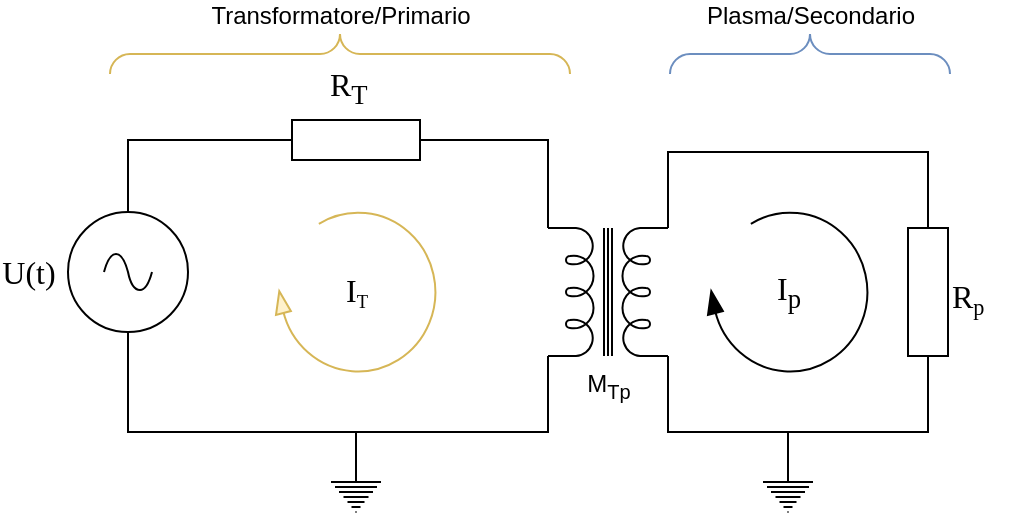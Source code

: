 <mxfile version="15.4.0" type="device" pages="8"><diagram name="PlasmaCircuit" id="16e2658f-23c8-b752-8be9-c03fbebb8bbe"><mxGraphModel dx="1088" dy="795" grid="1" gridSize="10" guides="1" tooltips="1" connect="1" arrows="1" fold="1" page="1" pageScale="1" pageWidth="1100" pageHeight="850" background="none" math="0" shadow="0"><root><mxCell id="0"/><mxCell id="1" parent="0"/><mxCell id="6d250d948d6a1778-24" value="I&lt;span style=&quot;font-size: 11.111px&quot;&gt;&lt;sub&gt;T&lt;/sub&gt;&lt;/span&gt;" style="verticalLabelPosition=middle;html=1;verticalAlign=middle;strokeWidth=1;shape=mxgraph.lean_mapping.physical_pull;rounded=1;shadow=0;comic=0;labelBackgroundColor=none;fillColor=#fff2cc;fontFamily=Verdana;fontSize=16;align=center;flipH=1;labelPosition=center;strokeColor=#d6b656;" parent="1" vertex="1"><mxGeometry x="194" y="200" width="80" height="80" as="geometry"/></mxCell><mxCell id="6d250d948d6a1778-26" value="I&lt;sub&gt;p&lt;/sub&gt;" style="verticalLabelPosition=middle;html=1;verticalAlign=middle;strokeWidth=1;shape=mxgraph.lean_mapping.physical_pull;rounded=1;shadow=0;comic=0;labelBackgroundColor=none;fillColor=#000000;fontFamily=Verdana;fontSize=16;align=center;flipH=1;labelPosition=center;" parent="1" vertex="1"><mxGeometry x="410" y="200" width="80" height="80" as="geometry"/></mxCell><mxCell id="-cb0a54_WZ71UhK6MTaD-2" value="" style="group;rotation=90;" parent="1" vertex="1" connectable="0"><mxGeometry x="210" y="100" width="48" height="100" as="geometry"/></mxCell><mxCell id="6d250d948d6a1778-2" value="" style="verticalLabelPosition=bottom;shadow=0;dashed=0;align=center;html=1;verticalAlign=top;strokeWidth=1;shape=mxgraph.electrical.resistors.resistor_1;rounded=1;comic=0;labelBackgroundColor=none;fontFamily=Verdana;fontSize=12;rotation=0;" parent="-cb0a54_WZ71UhK6MTaD-2" vertex="1"><mxGeometry x="-26" y="54" width="100" height="20" as="geometry"/></mxCell><mxCell id="6d250d948d6a1778-16" value="R&lt;sub&gt;T&lt;/sub&gt;" style="text;html=1;resizable=0;points=[];autosize=1;align=left;verticalAlign=top;spacingTop=-4;fontSize=16;fontFamily=Verdana;rotation=0;" parent="-cb0a54_WZ71UhK6MTaD-2" vertex="1"><mxGeometry x="9" y="24" width="30" height="30" as="geometry"/></mxCell><mxCell id="-cb0a54_WZ71UhK6MTaD-11" style="edgeStyle=orthogonalEdgeStyle;rounded=0;orthogonalLoop=1;jettySize=auto;html=1;exitX=1;exitY=1;exitDx=0;exitDy=0;exitPerimeter=0;entryX=0.5;entryY=1;entryDx=0;entryDy=0;entryPerimeter=0;endArrow=none;endFill=0;" parent="1" source="-cb0a54_WZ71UhK6MTaD-4" target="Lsf9uuUz-aUAmFYZu1Kt-1" edge="1"><mxGeometry relative="1" as="geometry"><mxPoint x="120" y="290" as="targetPoint"/><Array as="points"><mxPoint x="330" y="310"/><mxPoint x="120" y="310"/></Array></mxGeometry></mxCell><mxCell id="-cb0a54_WZ71UhK6MTaD-4" value="M&lt;sub&gt;Tp&lt;/sub&gt;" style="pointerEvents=1;verticalLabelPosition=bottom;shadow=0;dashed=0;align=center;html=1;verticalAlign=top;shape=mxgraph.electrical.inductors.transformer_2;direction=south;" parent="1" vertex="1"><mxGeometry x="330" y="208" width="60" height="64" as="geometry"/></mxCell><mxCell id="-cb0a54_WZ71UhK6MTaD-5" value="" style="group" parent="1" vertex="1" connectable="0"><mxGeometry x="510" y="190" width="60" height="100" as="geometry"/></mxCell><mxCell id="6d250d948d6a1778-5" value="" style="verticalLabelPosition=bottom;shadow=0;dashed=0;align=center;html=1;verticalAlign=top;strokeWidth=1;shape=mxgraph.electrical.resistors.resistor_1;rounded=1;comic=0;labelBackgroundColor=none;fontFamily=Verdana;fontSize=12;rotation=-90;" parent="-cb0a54_WZ71UhK6MTaD-5" vertex="1"><mxGeometry x="-40" y="40" width="100" height="20" as="geometry"/></mxCell><mxCell id="6d250d948d6a1778-20" value="R&lt;span style=&quot;font-size: 13.333px&quot;&gt;&lt;sub&gt;p&lt;/sub&gt;&lt;/span&gt;" style="text;html=1;resizable=0;points=[];autosize=1;align=left;verticalAlign=top;spacingTop=-4;fontSize=16;fontFamily=Verdana" parent="-cb0a54_WZ71UhK6MTaD-5" vertex="1"><mxGeometry x="20" y="40" width="30" height="30" as="geometry"/></mxCell><mxCell id="-cb0a54_WZ71UhK6MTaD-12" style="edgeStyle=orthogonalEdgeStyle;rounded=0;orthogonalLoop=1;jettySize=auto;html=1;exitX=0.5;exitY=0;exitDx=0;exitDy=0;exitPerimeter=0;endArrow=none;endFill=0;" parent="1" source="-cb0a54_WZ71UhK6MTaD-6" edge="1"><mxGeometry relative="1" as="geometry"><mxPoint x="234" y="310" as="targetPoint"/></mxGeometry></mxCell><mxCell id="-cb0a54_WZ71UhK6MTaD-6" value="" style="pointerEvents=1;verticalLabelPosition=bottom;shadow=0;dashed=0;align=center;html=1;verticalAlign=top;shape=mxgraph.electrical.signal_sources.protective_earth;" parent="1" vertex="1"><mxGeometry x="221.5" y="330" width="25" height="20" as="geometry"/></mxCell><mxCell id="-cb0a54_WZ71UhK6MTaD-16" style="edgeStyle=orthogonalEdgeStyle;rounded=0;orthogonalLoop=1;jettySize=auto;html=1;exitX=0.5;exitY=0;exitDx=0;exitDy=0;exitPerimeter=0;endArrow=none;endFill=0;" parent="1" source="-cb0a54_WZ71UhK6MTaD-7" edge="1"><mxGeometry relative="1" as="geometry"><mxPoint x="450" y="310" as="targetPoint"/></mxGeometry></mxCell><mxCell id="-cb0a54_WZ71UhK6MTaD-7" value="" style="pointerEvents=1;verticalLabelPosition=bottom;shadow=0;dashed=0;align=center;html=1;verticalAlign=top;shape=mxgraph.electrical.signal_sources.protective_earth;" parent="1" vertex="1"><mxGeometry x="437.5" y="330" width="25" height="20" as="geometry"/></mxCell><mxCell id="-cb0a54_WZ71UhK6MTaD-8" style="edgeStyle=orthogonalEdgeStyle;rounded=0;orthogonalLoop=1;jettySize=auto;html=1;exitX=0.5;exitY=0;exitDx=0;exitDy=0;exitPerimeter=0;entryX=0;entryY=0.5;entryDx=0;entryDy=0;entryPerimeter=0;endArrow=none;endFill=0;" parent="1" source="Lsf9uuUz-aUAmFYZu1Kt-1" target="6d250d948d6a1778-2" edge="1"><mxGeometry relative="1" as="geometry"><mxPoint x="120" y="190" as="sourcePoint"/></mxGeometry></mxCell><mxCell id="-cb0a54_WZ71UhK6MTaD-10" style="edgeStyle=orthogonalEdgeStyle;rounded=0;orthogonalLoop=1;jettySize=auto;html=1;exitX=1;exitY=0.5;exitDx=0;exitDy=0;exitPerimeter=0;entryX=0;entryY=1;entryDx=0;entryDy=0;entryPerimeter=0;endArrow=none;endFill=0;" parent="1" source="6d250d948d6a1778-2" target="-cb0a54_WZ71UhK6MTaD-4" edge="1"><mxGeometry relative="1" as="geometry"/></mxCell><mxCell id="-cb0a54_WZ71UhK6MTaD-14" style="edgeStyle=orthogonalEdgeStyle;rounded=0;orthogonalLoop=1;jettySize=auto;html=1;exitX=1;exitY=0.5;exitDx=0;exitDy=0;exitPerimeter=0;entryX=0;entryY=0;entryDx=0;entryDy=0;entryPerimeter=0;endArrow=none;endFill=0;" parent="1" source="6d250d948d6a1778-5" target="-cb0a54_WZ71UhK6MTaD-4" edge="1"><mxGeometry relative="1" as="geometry"/></mxCell><mxCell id="-cb0a54_WZ71UhK6MTaD-15" style="edgeStyle=orthogonalEdgeStyle;rounded=0;orthogonalLoop=1;jettySize=auto;html=1;exitX=0;exitY=0.5;exitDx=0;exitDy=0;exitPerimeter=0;entryX=1;entryY=0;entryDx=0;entryDy=0;entryPerimeter=0;endArrow=none;endFill=0;" parent="1" source="6d250d948d6a1778-5" target="-cb0a54_WZ71UhK6MTaD-4" edge="1"><mxGeometry relative="1" as="geometry"/></mxCell><mxCell id="xRyxx1NGOVs9Ee4emAcS-4" value="Transformatore/Primario" style="verticalLabelPosition=bottom;shadow=0;dashed=0;align=center;html=1;verticalAlign=bottom;strokeWidth=1;shape=mxgraph.mockup.markup.curlyBrace;strokeColor=#d6b656;spacingTop=0;spacingBottom=40;spacingLeft=0;fillColor=#fff2cc;" parent="1" vertex="1"><mxGeometry x="111" y="111" width="230" height="20" as="geometry"/></mxCell><mxCell id="xRyxx1NGOVs9Ee4emAcS-5" value="Plasma/Secondario" style="verticalLabelPosition=bottom;shadow=0;dashed=0;align=center;html=1;verticalAlign=bottom;strokeWidth=1;shape=mxgraph.mockup.markup.curlyBrace;strokeColor=#6c8ebf;spacingTop=0;spacingLeft=0;spacingBottom=40;fillColor=#dae8fc;" parent="1" vertex="1"><mxGeometry x="391" y="111" width="140" height="20" as="geometry"/></mxCell><mxCell id="Lsf9uuUz-aUAmFYZu1Kt-1" value="U(t)" style="pointerEvents=1;verticalLabelPosition=bottom;shadow=0;dashed=0;align=center;html=1;verticalAlign=top;shape=mxgraph.electrical.signal_sources.source;aspect=fixed;points=[[0.5,0,0],[1,0.5,0],[0.5,1,0],[0,0.5,0]];elSignalType=ac;spacingLeft=0;spacingRight=100;spacingTop=-46;fontFamily=Verdana;fontSize=16;" parent="1" vertex="1"><mxGeometry x="90" y="200" width="60" height="60" as="geometry"/></mxCell></root></mxGraphModel></diagram><diagram id="HjF6CqnzKJ3hr6XGTAco" name="EquivalentCalc"><mxGraphModel dx="1088" dy="795" grid="1" gridSize="10" guides="1" tooltips="1" connect="1" arrows="1" fold="1" page="1" pageScale="1" pageWidth="850" pageHeight="1100" math="0" shadow="0"><root><mxCell id="OcBYyy31-jalttWNCDfM-0"/><mxCell id="OcBYyy31-jalttWNCDfM-1" parent="OcBYyy31-jalttWNCDfM-0"/><mxCell id="Pc-a2A3-aWYMdzGY7NsT-0" value="I&lt;span style=&quot;font-size: 11.111px&quot;&gt;&lt;sub&gt;T&lt;/sub&gt;&lt;/span&gt;" style="verticalLabelPosition=middle;html=1;verticalAlign=middle;strokeWidth=1;shape=mxgraph.lean_mapping.physical_pull;rounded=1;shadow=0;comic=0;labelBackgroundColor=none;fillColor=#ffe6cc;fontFamily=Verdana;fontSize=16;align=center;flipH=1;labelPosition=center;strokeColor=#d79b00;" parent="OcBYyy31-jalttWNCDfM-1" vertex="1"><mxGeometry x="246.5" y="370" width="75" height="80" as="geometry"/></mxCell><mxCell id="Pc-a2A3-aWYMdzGY7NsT-2" value="" style="group" parent="OcBYyy31-jalttWNCDfM-1" vertex="1" connectable="0"><mxGeometry x="150" y="360" width="70" height="100" as="geometry"/></mxCell><mxCell id="Pc-a2A3-aWYMdzGY7NsT-3" value="" style="verticalLabelPosition=bottom;shadow=0;dashed=0;align=center;fillColor=#000000;html=1;verticalAlign=top;strokeWidth=1;shape=mxgraph.electrical.miscellaneous.monocell_battery;rounded=1;comic=0;labelBackgroundColor=none;fontFamily=Verdana;fontSize=12;rotation=-90;" parent="Pc-a2A3-aWYMdzGY7NsT-2" vertex="1"><mxGeometry x="-10" y="20" width="100" height="60" as="geometry"/></mxCell><mxCell id="Pc-a2A3-aWYMdzGY7NsT-4" value="V(t)" style="endArrow=classic;html=1;labelBackgroundColor=none;strokeWidth=1;fontFamily=Verdana;fontSize=16" parent="Pc-a2A3-aWYMdzGY7NsT-2" edge="1"><mxGeometry x="-0.143" y="20" width="50" height="50" relative="1" as="geometry"><mxPoint y="90" as="sourcePoint"/><mxPoint y="10" as="targetPoint"/><mxPoint as="offset"/></mxGeometry></mxCell><mxCell id="Pc-a2A3-aWYMdzGY7NsT-5" value="" style="group;rotation=90;" parent="OcBYyy31-jalttWNCDfM-1" vertex="1" connectable="0"><mxGeometry x="260" y="270" width="48" height="100" as="geometry"/></mxCell><mxCell id="Pc-a2A3-aWYMdzGY7NsT-6" value="" style="verticalLabelPosition=bottom;shadow=0;dashed=0;align=center;html=1;verticalAlign=top;strokeWidth=1;shape=mxgraph.electrical.resistors.resistor_1;rounded=1;comic=0;labelBackgroundColor=none;fontFamily=Verdana;fontSize=12;rotation=0;" parent="Pc-a2A3-aWYMdzGY7NsT-5" vertex="1"><mxGeometry x="-26" y="54" width="100" height="20" as="geometry"/></mxCell><mxCell id="Pc-a2A3-aWYMdzGY7NsT-7" value="R&lt;sub&gt;T&lt;/sub&gt;" style="text;html=1;resizable=0;points=[];autosize=1;align=left;verticalAlign=top;spacingTop=-4;fontSize=16;fontFamily=Verdana;rotation=0;" parent="Pc-a2A3-aWYMdzGY7NsT-5" vertex="1"><mxGeometry x="9" y="24" width="30" height="30" as="geometry"/></mxCell><mxCell id="Pc-a2A3-aWYMdzGY7NsT-10" value="" style="group" parent="OcBYyy31-jalttWNCDfM-1" vertex="1" connectable="0"><mxGeometry x="660" y="360" width="60" height="100" as="geometry"/></mxCell><mxCell id="Pc-a2A3-aWYMdzGY7NsT-11" value="" style="verticalLabelPosition=bottom;shadow=0;dashed=0;align=center;html=1;verticalAlign=top;strokeWidth=1;shape=mxgraph.electrical.resistors.resistor_1;rounded=1;comic=0;labelBackgroundColor=none;fontFamily=Verdana;fontSize=12;rotation=-90;" parent="Pc-a2A3-aWYMdzGY7NsT-10" vertex="1"><mxGeometry x="-40" y="40" width="100" height="20" as="geometry"/></mxCell><mxCell id="Pc-a2A3-aWYMdzGY7NsT-12" value="R&lt;span style=&quot;font-size: 13.333px&quot;&gt;&lt;sub&gt;p&lt;/sub&gt;&lt;/span&gt;" style="text;html=1;resizable=0;points=[];autosize=1;align=left;verticalAlign=top;spacingTop=-4;fontSize=16;fontFamily=Verdana" parent="Pc-a2A3-aWYMdzGY7NsT-10" vertex="1"><mxGeometry x="20" y="40" width="30" height="30" as="geometry"/></mxCell><mxCell id="Pc-a2A3-aWYMdzGY7NsT-13" style="edgeStyle=orthogonalEdgeStyle;rounded=0;orthogonalLoop=1;jettySize=auto;html=1;exitX=0.5;exitY=0;exitDx=0;exitDy=0;exitPerimeter=0;endArrow=none;endFill=0;" parent="OcBYyy31-jalttWNCDfM-1" source="Pc-a2A3-aWYMdzGY7NsT-14" edge="1"><mxGeometry relative="1" as="geometry"><mxPoint x="287.5" y="480" as="targetPoint"/></mxGeometry></mxCell><mxCell id="Pc-a2A3-aWYMdzGY7NsT-14" value="" style="pointerEvents=1;verticalLabelPosition=bottom;shadow=0;dashed=0;align=center;html=1;verticalAlign=top;shape=mxgraph.electrical.signal_sources.protective_earth;" parent="OcBYyy31-jalttWNCDfM-1" vertex="1"><mxGeometry x="275" y="500" width="25" height="20" as="geometry"/></mxCell><mxCell id="Pc-a2A3-aWYMdzGY7NsT-15" style="edgeStyle=orthogonalEdgeStyle;rounded=0;orthogonalLoop=1;jettySize=auto;html=1;exitX=0.5;exitY=0;exitDx=0;exitDy=0;exitPerimeter=0;endArrow=none;endFill=0;" parent="OcBYyy31-jalttWNCDfM-1" source="Pc-a2A3-aWYMdzGY7NsT-16" edge="1"><mxGeometry relative="1" as="geometry"><mxPoint x="580" y="480" as="targetPoint"/></mxGeometry></mxCell><mxCell id="Pc-a2A3-aWYMdzGY7NsT-16" value="" style="pointerEvents=1;verticalLabelPosition=bottom;shadow=0;dashed=0;align=center;html=1;verticalAlign=top;shape=mxgraph.electrical.signal_sources.protective_earth;" parent="OcBYyy31-jalttWNCDfM-1" vertex="1"><mxGeometry x="567.5" y="500" width="25" height="20" as="geometry"/></mxCell><mxCell id="Pc-a2A3-aWYMdzGY7NsT-17" style="edgeStyle=orthogonalEdgeStyle;rounded=0;orthogonalLoop=1;jettySize=auto;html=1;exitX=1;exitY=0.5;exitDx=0;exitDy=0;exitPerimeter=0;entryX=0;entryY=0.5;entryDx=0;entryDy=0;entryPerimeter=0;endArrow=none;endFill=0;" parent="OcBYyy31-jalttWNCDfM-1" source="Pc-a2A3-aWYMdzGY7NsT-3" target="Pc-a2A3-aWYMdzGY7NsT-6" edge="1"><mxGeometry relative="1" as="geometry"/></mxCell><mxCell id="Pc-a2A3-aWYMdzGY7NsT-18" style="edgeStyle=orthogonalEdgeStyle;rounded=0;orthogonalLoop=1;jettySize=auto;html=1;exitX=1;exitY=0.5;exitDx=0;exitDy=0;exitPerimeter=0;entryX=0;entryY=0.645;entryDx=0;entryDy=0;entryPerimeter=0;endArrow=none;endFill=0;" parent="OcBYyy31-jalttWNCDfM-1" source="Pc-a2A3-aWYMdzGY7NsT-6" target="Pc-a2A3-aWYMdzGY7NsT-21" edge="1"><mxGeometry relative="1" as="geometry"><mxPoint x="345" y="378" as="targetPoint"/></mxGeometry></mxCell><mxCell id="Pc-a2A3-aWYMdzGY7NsT-22" style="edgeStyle=orthogonalEdgeStyle;rounded=0;orthogonalLoop=1;jettySize=auto;html=1;exitX=1;exitY=0.645;exitDx=0;exitDy=0;exitPerimeter=0;entryX=0;entryY=0.5;entryDx=0;entryDy=0;entryPerimeter=0;endArrow=none;endFill=0;" parent="OcBYyy31-jalttWNCDfM-1" source="Pc-a2A3-aWYMdzGY7NsT-21" target="Pc-a2A3-aWYMdzGY7NsT-3" edge="1"><mxGeometry relative="1" as="geometry"/></mxCell><mxCell id="Pc-a2A3-aWYMdzGY7NsT-32" value="" style="rounded=0;whiteSpace=wrap;html=1;fillColor=#d5e8d4;dashed=1;strokeColor=#82b366;" parent="OcBYyy31-jalttWNCDfM-1" vertex="1"><mxGeometry x="460" y="350" width="80" height="120" as="geometry"/></mxCell><mxCell id="Pc-a2A3-aWYMdzGY7NsT-21" value="L&lt;span style=&quot;font-size: 10px&quot;&gt;&lt;sub&gt;T&lt;/sub&gt;&lt;/span&gt;" style="pointerEvents=1;verticalLabelPosition=bottom;shadow=0;dashed=0;align=center;html=1;verticalAlign=top;shape=mxgraph.electrical.inductors.inductor_5;direction=south;spacingLeft=-30;spacingTop=-60;" parent="OcBYyy31-jalttWNCDfM-1" vertex="1"><mxGeometry x="363" y="360" width="14" height="100" as="geometry"/></mxCell><mxCell id="Pc-a2A3-aWYMdzGY7NsT-24" value="" style="group" parent="OcBYyy31-jalttWNCDfM-1" vertex="1" connectable="0"><mxGeometry x="490" y="380" width="77.5" height="105" as="geometry"/></mxCell><mxCell id="w26LMoFe-NoiuDvc3CFS-0" value="" style="group" parent="Pc-a2A3-aWYMdzGY7NsT-24" vertex="1" connectable="0"><mxGeometry x="13.75" y="20" width="27.25" height="60" as="geometry"/></mxCell><mxCell id="Pc-a2A3-aWYMdzGY7NsT-25" value="" style="verticalLabelPosition=bottom;shadow=0;dashed=0;align=center;fillColor=#000000;html=1;verticalAlign=top;strokeWidth=1;shape=mxgraph.electrical.miscellaneous.monocell_battery;rounded=1;comic=0;labelBackgroundColor=none;fontFamily=Verdana;fontSize=12;rotation=-90;" parent="w26LMoFe-NoiuDvc3CFS-0" vertex="1"><mxGeometry x="-3.75" y="21.5" width="40" height="22" as="geometry"/></mxCell><mxCell id="Pc-a2A3-aWYMdzGY7NsT-26" value="F.e.m. Ind." style="endArrow=classic;labelBackgroundColor=none;strokeWidth=1;fontFamily=Verdana;fontSize=16;html=1;verticalAlign=top;horizontal=0;spacingTop=-12;" parent="w26LMoFe-NoiuDvc3CFS-0" edge="1"><mxGeometry x="-0.143" y="20" width="50" height="50" relative="1" as="geometry"><mxPoint y="60" as="sourcePoint"/><mxPoint as="targetPoint"/><mxPoint as="offset"/></mxGeometry></mxCell><mxCell id="Pc-a2A3-aWYMdzGY7NsT-30" style="edgeStyle=orthogonalEdgeStyle;rounded=0;orthogonalLoop=1;jettySize=auto;html=1;exitX=0;exitY=1;exitDx=0;exitDy=0;exitPerimeter=0;entryX=1;entryY=0.5;entryDx=0;entryDy=0;entryPerimeter=0;endArrow=none;endFill=0;" parent="OcBYyy31-jalttWNCDfM-1" source="Pc-a2A3-aWYMdzGY7NsT-28" target="Pc-a2A3-aWYMdzGY7NsT-11" edge="1"><mxGeometry relative="1" as="geometry"><Array as="points"><mxPoint x="520" y="330"/><mxPoint x="670" y="330"/></Array></mxGeometry></mxCell><mxCell id="Pc-a2A3-aWYMdzGY7NsT-28" value="L&lt;sub&gt;p&lt;/sub&gt;" style="pointerEvents=1;verticalLabelPosition=bottom;shadow=0;dashed=0;align=center;html=1;verticalAlign=top;shape=mxgraph.electrical.inductors.inductor_3;direction=south;spacingLeft=-30;spacingTop=-45;" parent="OcBYyy31-jalttWNCDfM-1" vertex="1"><mxGeometry x="520" y="350" width="8" height="60" as="geometry"/></mxCell><mxCell id="Pc-a2A3-aWYMdzGY7NsT-29" style="edgeStyle=orthogonalEdgeStyle;rounded=0;orthogonalLoop=1;jettySize=auto;html=1;exitX=1;exitY=0.5;exitDx=0;exitDy=0;exitPerimeter=0;entryX=1;entryY=1;entryDx=0;entryDy=0;entryPerimeter=0;endArrow=none;endFill=0;" parent="OcBYyy31-jalttWNCDfM-1" source="Pc-a2A3-aWYMdzGY7NsT-25" target="Pc-a2A3-aWYMdzGY7NsT-28" edge="1"><mxGeometry relative="1" as="geometry"/></mxCell><mxCell id="Pc-a2A3-aWYMdzGY7NsT-31" style="edgeStyle=orthogonalEdgeStyle;rounded=0;orthogonalLoop=1;jettySize=auto;html=1;exitX=0;exitY=0.5;exitDx=0;exitDy=0;exitPerimeter=0;entryX=0;entryY=0.5;entryDx=0;entryDy=0;entryPerimeter=0;endArrow=none;endFill=0;" parent="OcBYyy31-jalttWNCDfM-1" source="Pc-a2A3-aWYMdzGY7NsT-11" target="Pc-a2A3-aWYMdzGY7NsT-25" edge="1"><mxGeometry relative="1" as="geometry"/></mxCell><mxCell id="Pc-a2A3-aWYMdzGY7NsT-33" value="" style="shape=flexArrow;endArrow=classic;html=1;" parent="OcBYyy31-jalttWNCDfM-1" edge="1"><mxGeometry width="50" height="50" relative="1" as="geometry"><mxPoint x="380" y="410" as="sourcePoint"/><mxPoint x="460" y="410" as="targetPoint"/></mxGeometry></mxCell><mxCell id="AMR67fqQEP1dwsT9-_Im-0" value="I&lt;sub&gt;p&lt;/sub&gt;" style="verticalLabelPosition=middle;html=1;verticalAlign=middle;strokeWidth=1;shape=mxgraph.lean_mapping.physical_pull;rounded=1;shadow=0;comic=0;labelBackgroundColor=none;fillColor=#dae8fc;fontFamily=Verdana;fontSize=16;align=center;flipH=1;labelPosition=center;strokeColor=#6c8ebf;" parent="OcBYyy31-jalttWNCDfM-1" vertex="1"><mxGeometry x="560" y="370" width="80" height="80" as="geometry"/></mxCell><mxCell id="-x8p16j6Qh4uWv3z9Xtj-0" value="Transformatore/Primario" style="verticalLabelPosition=bottom;shadow=0;dashed=0;align=center;html=1;verticalAlign=bottom;strokeWidth=1;shape=mxgraph.mockup.markup.curlyBrace;strokeColor=#d6b656;spacingTop=0;spacingBottom=40;spacingLeft=0;fillColor=#fff2cc;" parent="OcBYyy31-jalttWNCDfM-1" vertex="1"><mxGeometry x="172.5" y="280" width="230" height="20" as="geometry"/></mxCell><mxCell id="-x8p16j6Qh4uWv3z9Xtj-1" value="Plasma/Secondario" style="verticalLabelPosition=bottom;shadow=0;dashed=0;align=center;html=1;verticalAlign=bottom;strokeWidth=1;shape=mxgraph.mockup.markup.curlyBrace;strokeColor=#6c8ebf;spacingTop=0;spacingLeft=0;spacingBottom=40;fillColor=#dae8fc;" parent="OcBYyy31-jalttWNCDfM-1" vertex="1"><mxGeometry x="500" y="280" width="190" height="20" as="geometry"/></mxCell></root></mxGraphModel></diagram><diagram name="EquivalentCalc-Current" id="SEUzpXfCqIGyZOARIGn8"><mxGraphModel dx="622" dy="454" grid="1" gridSize="10" guides="1" tooltips="1" connect="1" arrows="1" fold="1" page="1" pageScale="1" pageWidth="850" pageHeight="1100" math="0" shadow="0"><root><mxCell id="8OKh0qfS4DFhW_18HmUP-0"/><mxCell id="8OKh0qfS4DFhW_18HmUP-1" parent="8OKh0qfS4DFhW_18HmUP-0"/><mxCell id="8OKh0qfS4DFhW_18HmUP-9" value="" style="group" parent="8OKh0qfS4DFhW_18HmUP-1" vertex="1" connectable="0"><mxGeometry x="660" y="360" width="60" height="100" as="geometry"/></mxCell><mxCell id="8OKh0qfS4DFhW_18HmUP-10" value="" style="verticalLabelPosition=bottom;shadow=0;dashed=0;align=center;html=1;verticalAlign=top;strokeWidth=1;shape=mxgraph.electrical.resistors.resistor_1;rounded=1;comic=0;labelBackgroundColor=none;fontFamily=Verdana;fontSize=12;rotation=-90;" parent="8OKh0qfS4DFhW_18HmUP-9" vertex="1"><mxGeometry x="-40" y="40" width="100" height="20" as="geometry"/></mxCell><mxCell id="8OKh0qfS4DFhW_18HmUP-11" value="R&lt;span style=&quot;font-size: 13.333px&quot;&gt;&lt;sub&gt;p&lt;/sub&gt;&lt;/span&gt;" style="text;html=1;resizable=0;points=[];autosize=1;align=left;verticalAlign=top;spacingTop=-4;fontSize=16;fontFamily=Verdana" parent="8OKh0qfS4DFhW_18HmUP-9" vertex="1"><mxGeometry x="20" y="40" width="30" height="30" as="geometry"/></mxCell><mxCell id="8OKh0qfS4DFhW_18HmUP-14" style="edgeStyle=orthogonalEdgeStyle;rounded=0;orthogonalLoop=1;jettySize=auto;html=1;exitX=0.5;exitY=0;exitDx=0;exitDy=0;exitPerimeter=0;endArrow=none;endFill=0;" parent="8OKh0qfS4DFhW_18HmUP-1" source="8OKh0qfS4DFhW_18HmUP-15" edge="1"><mxGeometry relative="1" as="geometry"><mxPoint x="580" y="480" as="targetPoint"/></mxGeometry></mxCell><mxCell id="8OKh0qfS4DFhW_18HmUP-15" value="" style="pointerEvents=1;verticalLabelPosition=bottom;shadow=0;dashed=0;align=center;html=1;verticalAlign=top;shape=mxgraph.electrical.signal_sources.protective_earth;" parent="8OKh0qfS4DFhW_18HmUP-1" vertex="1"><mxGeometry x="567.5" y="500" width="25" height="20" as="geometry"/></mxCell><mxCell id="8OKh0qfS4DFhW_18HmUP-19" value="" style="rounded=0;whiteSpace=wrap;html=1;fillColor=#d5e8d4;dashed=1;strokeColor=#82b366;" parent="8OKh0qfS4DFhW_18HmUP-1" vertex="1"><mxGeometry x="460" y="350" width="80" height="120" as="geometry"/></mxCell><mxCell id="8OKh0qfS4DFhW_18HmUP-21" value="" style="group" parent="8OKh0qfS4DFhW_18HmUP-1" vertex="1" connectable="0"><mxGeometry x="490" y="380" width="77.5" height="105" as="geometry"/></mxCell><mxCell id="8OKh0qfS4DFhW_18HmUP-22" value="" style="group" parent="8OKh0qfS4DFhW_18HmUP-21" vertex="1" connectable="0"><mxGeometry x="13.75" y="20" width="27.25" height="60" as="geometry"/></mxCell><mxCell id="8OKh0qfS4DFhW_18HmUP-23" value="" style="verticalLabelPosition=bottom;shadow=0;dashed=0;align=center;fillColor=#000000;html=1;verticalAlign=top;strokeWidth=1;shape=mxgraph.electrical.miscellaneous.monocell_battery;rounded=1;comic=0;labelBackgroundColor=none;fontFamily=Verdana;fontSize=12;rotation=-90;" parent="8OKh0qfS4DFhW_18HmUP-22" vertex="1"><mxGeometry x="-3.75" y="21.5" width="40" height="22" as="geometry"/></mxCell><mxCell id="8OKh0qfS4DFhW_18HmUP-24" value="F.e.m. Ind." style="endArrow=classic;labelBackgroundColor=none;strokeWidth=1;fontFamily=Verdana;fontSize=16;html=1;verticalAlign=top;horizontal=0;spacingTop=-12;" parent="8OKh0qfS4DFhW_18HmUP-22" edge="1"><mxGeometry x="-0.143" y="20" width="50" height="50" relative="1" as="geometry"><mxPoint y="60" as="sourcePoint"/><mxPoint as="targetPoint"/><mxPoint as="offset"/></mxGeometry></mxCell><mxCell id="8OKh0qfS4DFhW_18HmUP-25" style="edgeStyle=orthogonalEdgeStyle;rounded=0;orthogonalLoop=1;jettySize=auto;html=1;exitX=0;exitY=1;exitDx=0;exitDy=0;exitPerimeter=0;entryX=1;entryY=0.5;entryDx=0;entryDy=0;entryPerimeter=0;endArrow=none;endFill=0;" parent="8OKh0qfS4DFhW_18HmUP-1" source="8OKh0qfS4DFhW_18HmUP-26" target="8OKh0qfS4DFhW_18HmUP-10" edge="1"><mxGeometry relative="1" as="geometry"><Array as="points"><mxPoint x="520" y="330"/><mxPoint x="670" y="330"/></Array></mxGeometry></mxCell><mxCell id="8OKh0qfS4DFhW_18HmUP-26" value="L&lt;sub&gt;p&lt;/sub&gt;" style="pointerEvents=1;verticalLabelPosition=bottom;shadow=0;dashed=0;align=center;html=1;verticalAlign=top;shape=mxgraph.electrical.inductors.inductor_3;direction=south;spacingLeft=-30;spacingTop=-45;" parent="8OKh0qfS4DFhW_18HmUP-1" vertex="1"><mxGeometry x="520" y="350" width="8" height="60" as="geometry"/></mxCell><mxCell id="8OKh0qfS4DFhW_18HmUP-27" style="edgeStyle=orthogonalEdgeStyle;rounded=0;orthogonalLoop=1;jettySize=auto;html=1;exitX=1;exitY=0.5;exitDx=0;exitDy=0;exitPerimeter=0;entryX=1;entryY=1;entryDx=0;entryDy=0;entryPerimeter=0;endArrow=none;endFill=0;" parent="8OKh0qfS4DFhW_18HmUP-1" source="8OKh0qfS4DFhW_18HmUP-23" target="8OKh0qfS4DFhW_18HmUP-26" edge="1"><mxGeometry relative="1" as="geometry"/></mxCell><mxCell id="8OKh0qfS4DFhW_18HmUP-28" style="edgeStyle=orthogonalEdgeStyle;rounded=0;orthogonalLoop=1;jettySize=auto;html=1;exitX=0;exitY=0.5;exitDx=0;exitDy=0;exitPerimeter=0;entryX=0;entryY=0.5;entryDx=0;entryDy=0;entryPerimeter=0;endArrow=none;endFill=0;" parent="8OKh0qfS4DFhW_18HmUP-1" source="8OKh0qfS4DFhW_18HmUP-10" target="8OKh0qfS4DFhW_18HmUP-23" edge="1"><mxGeometry relative="1" as="geometry"/></mxCell><mxCell id="8OKh0qfS4DFhW_18HmUP-29" value="" style="shape=flexArrow;endArrow=classic;html=1;" parent="8OKh0qfS4DFhW_18HmUP-1" edge="1"><mxGeometry width="50" height="50" relative="1" as="geometry"><mxPoint x="380" y="410" as="sourcePoint"/><mxPoint x="460" y="410" as="targetPoint"/></mxGeometry></mxCell><mxCell id="8OKh0qfS4DFhW_18HmUP-30" value="I&lt;sub&gt;p&lt;/sub&gt;" style="verticalLabelPosition=middle;html=1;verticalAlign=middle;strokeWidth=1;shape=mxgraph.lean_mapping.physical_pull;rounded=1;shadow=0;comic=0;labelBackgroundColor=none;fillColor=#dae8fc;fontFamily=Verdana;fontSize=16;align=center;flipH=1;labelPosition=center;strokeColor=#6c8ebf;" parent="8OKh0qfS4DFhW_18HmUP-1" vertex="1"><mxGeometry x="560" y="370" width="80" height="80" as="geometry"/></mxCell><mxCell id="8OKh0qfS4DFhW_18HmUP-31" value="Transformatore/Primario" style="verticalLabelPosition=bottom;shadow=0;dashed=0;align=center;html=1;verticalAlign=bottom;strokeWidth=1;shape=mxgraph.mockup.markup.curlyBrace;strokeColor=#d6b656;spacingTop=0;spacingBottom=40;spacingLeft=0;fillColor=#fff2cc;" parent="8OKh0qfS4DFhW_18HmUP-1" vertex="1"><mxGeometry x="172.5" y="280" width="230" height="20" as="geometry"/></mxCell><mxCell id="8OKh0qfS4DFhW_18HmUP-32" value="Plasma/Secondario" style="verticalLabelPosition=bottom;shadow=0;dashed=0;align=center;html=1;verticalAlign=bottom;strokeWidth=1;shape=mxgraph.mockup.markup.curlyBrace;strokeColor=#6c8ebf;spacingTop=0;spacingLeft=0;spacingBottom=40;fillColor=#dae8fc;" parent="8OKh0qfS4DFhW_18HmUP-1" vertex="1"><mxGeometry x="500" y="280" width="190" height="20" as="geometry"/></mxCell><mxCell id="0thyugx3DLKLGDBoEcWZ-0" style="edgeStyle=orthogonalEdgeStyle;rounded=0;orthogonalLoop=1;jettySize=auto;html=1;exitX=0.5;exitY=0;exitDx=0;exitDy=0;exitPerimeter=0;endArrow=none;endFill=0;" parent="8OKh0qfS4DFhW_18HmUP-1" source="0thyugx3DLKLGDBoEcWZ-1" edge="1"><mxGeometry relative="1" as="geometry"><mxPoint x="289.5" y="491" as="targetPoint"/></mxGeometry></mxCell><mxCell id="0thyugx3DLKLGDBoEcWZ-1" value="" style="pointerEvents=1;verticalLabelPosition=bottom;shadow=0;dashed=0;align=center;html=1;verticalAlign=top;shape=mxgraph.electrical.signal_sources.protective_earth;" parent="8OKh0qfS4DFhW_18HmUP-1" vertex="1"><mxGeometry x="277" y="511" width="25" height="20" as="geometry"/></mxCell><mxCell id="0thyugx3DLKLGDBoEcWZ-2" style="edgeStyle=orthogonalEdgeStyle;rounded=0;orthogonalLoop=1;jettySize=auto;html=1;exitX=1;exitY=0.5;exitDx=0;exitDy=0;entryX=0;entryY=0.645;entryDx=0;entryDy=0;entryPerimeter=0;endArrow=none;endFill=0;" parent="8OKh0qfS4DFhW_18HmUP-1" source="0thyugx3DLKLGDBoEcWZ-5" target="0thyugx3DLKLGDBoEcWZ-4" edge="1"><mxGeometry relative="1" as="geometry"><mxPoint x="347" y="389" as="targetPoint"/><mxPoint x="363" y="335" as="sourcePoint"/></mxGeometry></mxCell><mxCell id="0thyugx3DLKLGDBoEcWZ-3" style="edgeStyle=orthogonalEdgeStyle;rounded=0;orthogonalLoop=1;jettySize=auto;html=1;exitX=1;exitY=0.645;exitDx=0;exitDy=0;exitPerimeter=0;entryX=0.5;entryY=0;entryDx=0;entryDy=0;entryPerimeter=0;endArrow=none;endFill=0;" parent="8OKh0qfS4DFhW_18HmUP-1" source="0thyugx3DLKLGDBoEcWZ-4" target="0thyugx3DLKLGDBoEcWZ-7" edge="1"><mxGeometry relative="1" as="geometry"><mxPoint x="192" y="471" as="targetPoint"/></mxGeometry></mxCell><mxCell id="0thyugx3DLKLGDBoEcWZ-4" value="L&lt;span style=&quot;font-size: 10px&quot;&gt;&lt;sub&gt;T&lt;/sub&gt;&lt;/span&gt;" style="pointerEvents=1;verticalLabelPosition=bottom;shadow=0;dashed=0;align=center;html=1;verticalAlign=top;shape=mxgraph.electrical.inductors.inductor_5;direction=south;spacingTop=-60;spacingLeft=-30;" parent="8OKh0qfS4DFhW_18HmUP-1" vertex="1"><mxGeometry x="365" y="371" width="14" height="100" as="geometry"/></mxCell><mxCell id="0thyugx3DLKLGDBoEcWZ-5" value="A&lt;sub&gt;1&lt;/sub&gt;" style="verticalLabelPosition=middle;shadow=0;dashed=0;align=center;html=1;verticalAlign=middle;strokeWidth=1;shape=ellipse;aspect=fixed;fontSize=15;fillColor=#fff2cc;strokeColor=#d6b656;" parent="8OKh0qfS4DFhW_18HmUP-1" vertex="1"><mxGeometry x="302" y="320" width="30" height="30" as="geometry"/></mxCell><mxCell id="0thyugx3DLKLGDBoEcWZ-6" value="" style="edgeStyle=orthogonalEdgeStyle;rounded=0;orthogonalLoop=1;jettySize=auto;html=1;exitX=0.5;exitY=1;exitDx=0;exitDy=0;exitPerimeter=0;entryX=0;entryY=0.5;entryDx=0;entryDy=0;entryPerimeter=0;endArrow=none;endFill=0;startArrow=none;" parent="8OKh0qfS4DFhW_18HmUP-1" source="0thyugx3DLKLGDBoEcWZ-7" target="0thyugx3DLKLGDBoEcWZ-5" edge="1"><mxGeometry relative="1" as="geometry"><mxPoint x="192" y="371" as="sourcePoint"/><mxPoint x="263" y="335" as="targetPoint"/><Array as="points"><mxPoint x="180" y="335"/></Array></mxGeometry></mxCell><mxCell id="0thyugx3DLKLGDBoEcWZ-7" value="I&lt;sub&gt;ref&amp;nbsp;&lt;/sub&gt;(t)" style="pointerEvents=1;verticalLabelPosition=bottom;shadow=0;dashed=0;align=center;html=1;verticalAlign=top;shape=mxgraph.electrical.signal_sources.source;aspect=fixed;points=[[0.5,0,0],[1,0.5,0],[0.5,1,0],[0,0.5,0]];elSignalType=dc2;elSourceType=dependent;direction=west;horizontal=1;spacingLeft=-115;spacingBottom=0;spacingTop=-50;fontSize=16;fontFamily=Verdana;" parent="8OKh0qfS4DFhW_18HmUP-1" vertex="1"><mxGeometry x="150" y="391" width="60" height="60" as="geometry"/></mxCell><mxCell id="0thyugx3DLKLGDBoEcWZ-8" value="" style="group;rotation=0;" parent="8OKh0qfS4DFhW_18HmUP-1" vertex="1" connectable="0"><mxGeometry x="220" y="361" width="48" height="100" as="geometry"/></mxCell><mxCell id="0thyugx3DLKLGDBoEcWZ-9" value="" style="verticalLabelPosition=bottom;shadow=0;dashed=0;align=center;html=1;verticalAlign=top;strokeWidth=1;shape=mxgraph.electrical.resistors.resistor_1;rounded=1;comic=0;labelBackgroundColor=none;fontFamily=Verdana;fontSize=12;rotation=-90;" parent="0thyugx3DLKLGDBoEcWZ-8" vertex="1"><mxGeometry x="-12" y="40" width="100" height="20" as="geometry"/></mxCell><mxCell id="0thyugx3DLKLGDBoEcWZ-10" value="R&lt;sub&gt;T&lt;/sub&gt;" style="text;html=1;resizable=0;points=[];autosize=1;align=left;verticalAlign=top;spacingTop=-4;fontSize=16;fontFamily=Verdana;rotation=-90;" parent="0thyugx3DLKLGDBoEcWZ-8" vertex="1"><mxGeometry x="-2" y="35" width="30" height="30" as="geometry"/></mxCell><mxCell id="0thyugx3DLKLGDBoEcWZ-11" style="edgeStyle=orthogonalEdgeStyle;rounded=0;orthogonalLoop=1;jettySize=auto;html=1;exitX=0;exitY=0.5;exitDx=0;exitDy=0;exitPerimeter=0;fontSize=16;endArrow=none;endFill=0;entryX=1;entryY=0.645;entryDx=0;entryDy=0;entryPerimeter=0;" parent="8OKh0qfS4DFhW_18HmUP-1" source="0thyugx3DLKLGDBoEcWZ-9" target="0thyugx3DLKLGDBoEcWZ-4" edge="1"><mxGeometry relative="1" as="geometry"><mxPoint x="230" y="491" as="targetPoint"/><Array as="points"><mxPoint x="258" y="491"/><mxPoint x="370" y="491"/></Array></mxGeometry></mxCell><mxCell id="0thyugx3DLKLGDBoEcWZ-12" style="edgeStyle=orthogonalEdgeStyle;rounded=0;orthogonalLoop=1;jettySize=auto;html=1;exitX=1;exitY=0.5;exitDx=0;exitDy=0;exitPerimeter=0;fontSize=16;endArrow=none;endFill=0;entryX=0;entryY=0.5;entryDx=0;entryDy=0;" parent="8OKh0qfS4DFhW_18HmUP-1" source="0thyugx3DLKLGDBoEcWZ-9" target="0thyugx3DLKLGDBoEcWZ-5" edge="1"><mxGeometry relative="1" as="geometry"><mxPoint x="230" y="331" as="targetPoint"/></mxGeometry></mxCell><mxCell id="0thyugx3DLKLGDBoEcWZ-13" value="" style="endArrow=classic;html=1;rounded=0;fontFamily=Verdana;fontSize=16;edgeStyle=orthogonalEdgeStyle;fillColor=#fff2cc;strokeColor=#d6b656;" parent="8OKh0qfS4DFhW_18HmUP-1" edge="1"><mxGeometry relative="1" as="geometry"><mxPoint x="300" y="361" as="sourcePoint"/><mxPoint x="300" y="471" as="targetPoint"/><Array as="points"><mxPoint x="340" y="361"/><mxPoint x="340" y="471"/></Array></mxGeometry></mxCell><mxCell id="0thyugx3DLKLGDBoEcWZ-14" value="&lt;span style=&quot;color: rgb(0, 0, 0); font-family: verdana; font-size: 16px; font-style: normal; font-weight: 400; letter-spacing: normal; text-align: center; text-indent: 0px; text-transform: none; word-spacing: 0px; display: inline; float: none;&quot;&gt;I&lt;/span&gt;&lt;font style=&quot;color: rgb(0 , 0 , 0) ; font-family: &amp;quot;verdana&amp;quot; ; font-size: 16px ; font-style: normal ; font-weight: 400 ; letter-spacing: normal ; text-align: center ; text-indent: 0px ; text-transform: none ; word-spacing: 0px&quot;&gt;&lt;sub style=&quot;font-size: 16px&quot;&gt;T&lt;/sub&gt;&lt;/font&gt;&lt;span style=&quot;font-family: &amp;quot;verdana&amp;quot;&quot;&gt;(t)&lt;/span&gt;" style="edgeLabel;resizable=0;html=1;align=center;verticalAlign=middle;fontFamily=Verdana;fontSize=16;labelBackgroundColor=#FFCCCC;" parent="0thyugx3DLKLGDBoEcWZ-13" connectable="0" vertex="1"><mxGeometry relative="1" as="geometry"><mxPoint x="-20" as="offset"/></mxGeometry></mxCell><mxCell id="bgYNwohXFfSjpU6RCkpv-3" value="" style="group" vertex="1" connectable="0" parent="8OKh0qfS4DFhW_18HmUP-1"><mxGeometry x="248" y="300" width="20" height="40" as="geometry"/></mxCell><mxCell id="bgYNwohXFfSjpU6RCkpv-1" value="" style="ellipse;whiteSpace=wrap;html=1;aspect=fixed;fillColor=#4D4D4D;" vertex="1" parent="bgYNwohXFfSjpU6RCkpv-3"><mxGeometry x="5" y="30" width="10" height="10" as="geometry"/></mxCell><mxCell id="bgYNwohXFfSjpU6RCkpv-2" value="&lt;span style=&quot;color: rgb(0, 0, 0); font-family: verdana; font-size: 16px; font-style: normal; font-weight: 400; letter-spacing: normal; text-align: left; text-indent: 0px; text-transform: none; word-spacing: 0px; background-color: rgb(248, 249, 250); display: inline; float: none;&quot;&gt;V&lt;/span&gt;&lt;sub style=&quot;color: rgb(0, 0, 0); font-family: verdana; font-style: normal; font-weight: 400; letter-spacing: normal; text-align: left; text-indent: 0px; text-transform: none; word-spacing: 0px; background-color: rgb(248, 249, 250);&quot;&gt;A&lt;/sub&gt;" style="text;whiteSpace=wrap;html=1;" vertex="1" parent="bgYNwohXFfSjpU6RCkpv-3"><mxGeometry width="20" height="20" as="geometry"/></mxCell></root></mxGraphModel></diagram><diagram id="QEL5jBhK5yQBpfBjQU5I" name="MisureCircuit"><mxGraphModel dx="1088" dy="795" grid="1" gridSize="10" guides="1" tooltips="1" connect="1" arrows="1" fold="1" page="1" pageScale="1" pageWidth="850" pageHeight="1100" math="0" shadow="0"><root><mxCell id="1Zsj031BgSb47EOMji6p-0"/><mxCell id="1Zsj031BgSb47EOMji6p-1" parent="1Zsj031BgSb47EOMji6p-0"/><mxCell id="1Zsj031BgSb47EOMji6p-2" value="I&lt;span style=&quot;font-size: 11.111px&quot;&gt;&lt;sub&gt;T&lt;/sub&gt;&lt;/span&gt;" style="verticalLabelPosition=middle;html=1;verticalAlign=middle;strokeWidth=1;shape=mxgraph.lean_mapping.physical_pull;rounded=1;shadow=0;comic=0;labelBackgroundColor=none;fillColor=#fff2cc;fontFamily=Verdana;fontSize=16;align=center;flipH=1;labelPosition=center;strokeColor=#d6b656;" parent="1Zsj031BgSb47EOMji6p-1" vertex="1"><mxGeometry x="135" y="370" width="100" height="80" as="geometry"/></mxCell><mxCell id="1Zsj031BgSb47EOMji6p-3" value="I&lt;sub&gt;p&lt;/sub&gt;" style="verticalLabelPosition=middle;html=1;verticalAlign=middle;strokeWidth=1;shape=mxgraph.lean_mapping.physical_pull;rounded=1;shadow=0;comic=0;labelBackgroundColor=none;fillColor=#dae8fc;fontFamily=Verdana;fontSize=16;align=center;flipH=1;labelPosition=center;strokeColor=#6c8ebf;" parent="1Zsj031BgSb47EOMji6p-1" vertex="1"><mxGeometry x="450" y="370" width="80" height="80" as="geometry"/></mxCell><mxCell id="1Zsj031BgSb47EOMji6p-4" value="" style="group" parent="1Zsj031BgSb47EOMji6p-1" vertex="1" connectable="0"><mxGeometry x="50" y="360" width="70" height="100" as="geometry"/></mxCell><mxCell id="1Zsj031BgSb47EOMji6p-5" value="" style="verticalLabelPosition=bottom;shadow=0;dashed=0;align=center;fillColor=#000000;html=1;verticalAlign=top;strokeWidth=1;shape=mxgraph.electrical.miscellaneous.monocell_battery;rounded=1;comic=0;labelBackgroundColor=none;fontFamily=Verdana;fontSize=12;rotation=-90;" parent="1Zsj031BgSb47EOMji6p-4" vertex="1"><mxGeometry x="-10" y="20" width="100" height="60" as="geometry"/></mxCell><mxCell id="1Zsj031BgSb47EOMji6p-6" value="V(t)" style="endArrow=classic;html=1;labelBackgroundColor=none;strokeWidth=1;fontFamily=Verdana;fontSize=16" parent="1Zsj031BgSb47EOMji6p-4" edge="1"><mxGeometry x="-0.143" y="20" width="50" height="50" relative="1" as="geometry"><mxPoint y="90" as="sourcePoint"/><mxPoint y="10" as="targetPoint"/><mxPoint as="offset"/></mxGeometry></mxCell><mxCell id="1Zsj031BgSb47EOMji6p-7" value="" style="group;rotation=90;" parent="1Zsj031BgSb47EOMji6p-1" vertex="1" connectable="0"><mxGeometry x="187" y="260" width="48" height="100" as="geometry"/></mxCell><mxCell id="1Zsj031BgSb47EOMji6p-8" value="" style="verticalLabelPosition=bottom;shadow=0;dashed=0;align=center;html=1;verticalAlign=top;strokeWidth=1;shape=mxgraph.electrical.resistors.resistor_1;rounded=1;comic=0;labelBackgroundColor=none;fontFamily=Verdana;fontSize=12;rotation=0;" parent="1Zsj031BgSb47EOMji6p-7" vertex="1"><mxGeometry x="-26" y="54" width="100" height="20" as="geometry"/></mxCell><mxCell id="1Zsj031BgSb47EOMji6p-9" value="R&lt;sub&gt;T&lt;/sub&gt;" style="text;html=1;resizable=0;points=[];autosize=1;align=left;verticalAlign=top;spacingTop=-4;fontSize=16;fontFamily=Verdana;rotation=0;" parent="1Zsj031BgSb47EOMji6p-7" vertex="1"><mxGeometry x="9" y="24" width="30" height="30" as="geometry"/></mxCell><mxCell id="1Zsj031BgSb47EOMji6p-10" value="" style="group" parent="1Zsj031BgSb47EOMji6p-1" vertex="1" connectable="0"><mxGeometry x="541" y="360" width="60" height="100" as="geometry"/></mxCell><mxCell id="1Zsj031BgSb47EOMji6p-11" value="" style="verticalLabelPosition=bottom;shadow=0;dashed=0;align=center;html=1;verticalAlign=top;strokeWidth=1;shape=mxgraph.electrical.resistors.resistor_1;rounded=1;comic=0;labelBackgroundColor=none;fontFamily=Verdana;fontSize=12;rotation=-90;" parent="1Zsj031BgSb47EOMji6p-10" vertex="1"><mxGeometry x="-40" y="40" width="100" height="20" as="geometry"/></mxCell><mxCell id="1Zsj031BgSb47EOMji6p-12" value="R&lt;span style=&quot;font-size: 13.333px&quot;&gt;&lt;sub&gt;p&lt;/sub&gt;&lt;/span&gt;" style="text;html=1;resizable=0;points=[];autosize=1;align=left;verticalAlign=top;spacingTop=-4;fontSize=16;fontFamily=Verdana" parent="1Zsj031BgSb47EOMji6p-10" vertex="1"><mxGeometry x="20" y="40" width="30" height="30" as="geometry"/></mxCell><mxCell id="1Zsj031BgSb47EOMji6p-13" style="edgeStyle=orthogonalEdgeStyle;rounded=0;orthogonalLoop=1;jettySize=auto;html=1;exitX=0.5;exitY=0;exitDx=0;exitDy=0;exitPerimeter=0;endArrow=none;endFill=0;" parent="1Zsj031BgSb47EOMji6p-1" source="1Zsj031BgSb47EOMji6p-14" edge="1"><mxGeometry relative="1" as="geometry"><mxPoint x="187.5" y="480" as="targetPoint"/></mxGeometry></mxCell><mxCell id="1Zsj031BgSb47EOMji6p-14" value="" style="pointerEvents=1;verticalLabelPosition=bottom;shadow=0;dashed=0;align=center;html=1;verticalAlign=top;shape=mxgraph.electrical.signal_sources.protective_earth;" parent="1Zsj031BgSb47EOMji6p-1" vertex="1"><mxGeometry x="175" y="500" width="25" height="20" as="geometry"/></mxCell><mxCell id="1Zsj031BgSb47EOMji6p-15" style="edgeStyle=orthogonalEdgeStyle;rounded=0;orthogonalLoop=1;jettySize=auto;html=1;exitX=0.5;exitY=0;exitDx=0;exitDy=0;exitPerimeter=0;endArrow=none;endFill=0;" parent="1Zsj031BgSb47EOMji6p-1" source="1Zsj031BgSb47EOMji6p-16" edge="1"><mxGeometry relative="1" as="geometry"><mxPoint x="480" y="480" as="targetPoint"/></mxGeometry></mxCell><mxCell id="1Zsj031BgSb47EOMji6p-16" value="" style="pointerEvents=1;verticalLabelPosition=bottom;shadow=0;dashed=0;align=center;html=1;verticalAlign=top;shape=mxgraph.electrical.signal_sources.protective_earth;" parent="1Zsj031BgSb47EOMji6p-1" vertex="1"><mxGeometry x="467.5" y="500" width="25" height="20" as="geometry"/></mxCell><mxCell id="1Zsj031BgSb47EOMji6p-17" style="edgeStyle=orthogonalEdgeStyle;rounded=0;orthogonalLoop=1;jettySize=auto;html=1;exitX=1;exitY=0.5;exitDx=0;exitDy=0;exitPerimeter=0;entryX=0;entryY=0.5;entryDx=0;entryDy=0;entryPerimeter=0;endArrow=none;endFill=0;startArrow=none;" parent="1Zsj031BgSb47EOMji6p-1" source="1Zsj031BgSb47EOMji6p-44" target="1Zsj031BgSb47EOMji6p-8" edge="1"><mxGeometry relative="1" as="geometry"><mxPoint x="140" y="324" as="sourcePoint"/></mxGeometry></mxCell><mxCell id="1Zsj031BgSb47EOMji6p-28" value="" style="rounded=0;whiteSpace=wrap;html=1;fillColor=#d5e8d4;dashed=1;strokeColor=#82b366;" parent="1Zsj031BgSb47EOMji6p-1" vertex="1"><mxGeometry x="360" y="350" width="80" height="120" as="geometry"/></mxCell><mxCell id="1Zsj031BgSb47EOMji6p-18" style="edgeStyle=orthogonalEdgeStyle;rounded=0;orthogonalLoop=1;jettySize=auto;html=1;exitX=1;exitY=0.5;exitDx=0;exitDy=0;exitPerimeter=0;entryX=0;entryY=0.645;entryDx=0;entryDy=0;entryPerimeter=0;endArrow=none;endFill=0;" parent="1Zsj031BgSb47EOMji6p-1" source="1Zsj031BgSb47EOMji6p-8" target="1Zsj031BgSb47EOMji6p-20" edge="1"><mxGeometry relative="1" as="geometry"><mxPoint x="245" y="378" as="targetPoint"/></mxGeometry></mxCell><mxCell id="1Zsj031BgSb47EOMji6p-19" style="edgeStyle=orthogonalEdgeStyle;rounded=0;orthogonalLoop=1;jettySize=auto;html=1;exitX=1;exitY=0.645;exitDx=0;exitDy=0;exitPerimeter=0;entryX=0;entryY=0.5;entryDx=0;entryDy=0;entryPerimeter=0;endArrow=none;endFill=0;" parent="1Zsj031BgSb47EOMji6p-1" source="1Zsj031BgSb47EOMji6p-20" target="1Zsj031BgSb47EOMji6p-5" edge="1"><mxGeometry relative="1" as="geometry"/></mxCell><mxCell id="1Zsj031BgSb47EOMji6p-20" value="L&lt;span style=&quot;font-size: 10px&quot;&gt;&lt;sub&gt;T&lt;/sub&gt;&lt;/span&gt;" style="pointerEvents=1;verticalLabelPosition=bottom;shadow=0;dashed=0;align=center;html=1;verticalAlign=top;shape=mxgraph.electrical.inductors.inductor_5;direction=south;spacingTop=-60;spacingLeft=-30;" parent="1Zsj031BgSb47EOMji6p-1" vertex="1"><mxGeometry x="263" y="360" width="14" height="100" as="geometry"/></mxCell><mxCell id="1Zsj031BgSb47EOMji6p-21" value="" style="group" parent="1Zsj031BgSb47EOMji6p-1" vertex="1" connectable="0"><mxGeometry x="390" y="380" width="77.5" height="105" as="geometry"/></mxCell><mxCell id="1Zsj031BgSb47EOMji6p-51" value="" style="group" parent="1Zsj031BgSb47EOMji6p-21" vertex="1" connectable="0"><mxGeometry x="13.75" y="20" width="27.25" height="60" as="geometry"/></mxCell><mxCell id="1Zsj031BgSb47EOMji6p-22" value="" style="verticalLabelPosition=bottom;shadow=0;dashed=0;align=center;fillColor=#000000;html=1;verticalAlign=top;strokeWidth=1;shape=mxgraph.electrical.miscellaneous.monocell_battery;rounded=1;comic=0;labelBackgroundColor=none;fontFamily=Verdana;fontSize=12;rotation=-90;" parent="1Zsj031BgSb47EOMji6p-51" vertex="1"><mxGeometry x="-3.75" y="21.5" width="40" height="22" as="geometry"/></mxCell><mxCell id="1Zsj031BgSb47EOMji6p-23" value="F.e.m. Ind." style="endArrow=classic;html=1;labelBackgroundColor=none;strokeWidth=1;fontFamily=Verdana;fontSize=16;horizontal=0;verticalAlign=top;spacingTop=-12;" parent="1Zsj031BgSb47EOMji6p-51" edge="1"><mxGeometry x="-0.143" y="20" width="50" height="50" relative="1" as="geometry"><mxPoint y="60" as="sourcePoint"/><mxPoint as="targetPoint"/><mxPoint as="offset"/></mxGeometry></mxCell><mxCell id="1Zsj031BgSb47EOMji6p-25" value="L&lt;sub&gt;p&lt;/sub&gt;" style="pointerEvents=1;verticalLabelPosition=bottom;shadow=0;dashed=0;align=center;html=1;verticalAlign=top;shape=mxgraph.electrical.inductors.inductor_3;direction=south;spacingLeft=-30;spacingTop=-45;" parent="1Zsj031BgSb47EOMji6p-1" vertex="1"><mxGeometry x="420" y="350" width="8" height="60" as="geometry"/></mxCell><mxCell id="1Zsj031BgSb47EOMji6p-26" style="edgeStyle=orthogonalEdgeStyle;rounded=0;orthogonalLoop=1;jettySize=auto;html=1;exitX=1;exitY=0.5;exitDx=0;exitDy=0;exitPerimeter=0;entryX=1;entryY=1;entryDx=0;entryDy=0;entryPerimeter=0;endArrow=none;endFill=0;" parent="1Zsj031BgSb47EOMji6p-1" source="1Zsj031BgSb47EOMji6p-22" target="1Zsj031BgSb47EOMji6p-25" edge="1"><mxGeometry relative="1" as="geometry"/></mxCell><mxCell id="1Zsj031BgSb47EOMji6p-27" style="edgeStyle=orthogonalEdgeStyle;rounded=0;orthogonalLoop=1;jettySize=auto;html=1;exitX=0;exitY=0.5;exitDx=0;exitDy=0;exitPerimeter=0;entryX=0;entryY=0.5;entryDx=0;entryDy=0;entryPerimeter=0;endArrow=none;endFill=0;" parent="1Zsj031BgSb47EOMji6p-1" source="1Zsj031BgSb47EOMji6p-11" target="1Zsj031BgSb47EOMji6p-22" edge="1"><mxGeometry relative="1" as="geometry"/></mxCell><mxCell id="1Zsj031BgSb47EOMji6p-29" value="" style="shape=flexArrow;endArrow=classic;html=1;" parent="1Zsj031BgSb47EOMji6p-1" edge="1"><mxGeometry width="50" height="50" relative="1" as="geometry"><mxPoint x="280" y="410" as="sourcePoint"/><mxPoint x="360" y="410" as="targetPoint"/></mxGeometry></mxCell><mxCell id="1Zsj031BgSb47EOMji6p-43" style="edgeStyle=orthogonalEdgeStyle;rounded=0;orthogonalLoop=1;jettySize=auto;html=1;exitX=1;exitY=0.5;exitDx=0;exitDy=0;exitPerimeter=0;entryX=0;entryY=0.5;entryDx=0;entryDy=0;entryPerimeter=0;endArrow=none;endFill=0;" parent="1Zsj031BgSb47EOMji6p-1" source="1Zsj031BgSb47EOMji6p-11" edge="1"><mxGeometry relative="1" as="geometry"><mxPoint x="574" y="324" as="targetPoint"/><Array as="points"><mxPoint x="551" y="324"/></Array></mxGeometry></mxCell><mxCell id="1Zsj031BgSb47EOMji6p-44" value="A&lt;sub&gt;1&lt;/sub&gt;" style="verticalLabelPosition=middle;shadow=0;dashed=0;align=center;html=1;verticalAlign=middle;strokeWidth=1;shape=ellipse;aspect=fixed;fontSize=15;fillColor=#fff2cc;strokeColor=#d6b656;" parent="1Zsj031BgSb47EOMji6p-1" vertex="1"><mxGeometry x="120" y="309" width="30" height="30" as="geometry"/></mxCell><mxCell id="1Zsj031BgSb47EOMji6p-46" value="" style="edgeStyle=orthogonalEdgeStyle;rounded=0;orthogonalLoop=1;jettySize=auto;html=1;exitX=1;exitY=0.5;exitDx=0;exitDy=0;exitPerimeter=0;entryX=0;entryY=0.5;entryDx=0;entryDy=0;entryPerimeter=0;endArrow=none;endFill=0;startArrow=none;" parent="1Zsj031BgSb47EOMji6p-1" source="1Zsj031BgSb47EOMji6p-5" target="1Zsj031BgSb47EOMji6p-44" edge="1"><mxGeometry relative="1" as="geometry"><mxPoint x="90" y="360" as="sourcePoint"/><mxPoint x="161" y="324" as="targetPoint"/><Array as="points"><mxPoint x="90" y="324"/></Array></mxGeometry></mxCell><mxCell id="1Zsj031BgSb47EOMji6p-48" style="edgeStyle=orthogonalEdgeStyle;rounded=0;orthogonalLoop=1;jettySize=auto;html=1;exitX=1;exitY=0.5;exitDx=0;exitDy=0;exitPerimeter=0;entryX=0;entryY=0.5;entryDx=0;entryDy=0;entryPerimeter=0;fontSize=15;endArrow=none;endFill=0;" parent="1Zsj031BgSb47EOMji6p-1" source="1Zsj031BgSb47EOMji6p-47" target="1Zsj031BgSb47EOMji6p-11" edge="1"><mxGeometry relative="1" as="geometry"/></mxCell><mxCell id="1Zsj031BgSb47EOMji6p-47" value="C&lt;sub&gt;f&lt;/sub&gt;" style="pointerEvents=1;verticalLabelPosition=bottom;shadow=0;dashed=0;align=center;html=1;verticalAlign=top;shape=mxgraph.electrical.capacitors.capacitor_1;fontSize=15;fillColor=#d5e8d4;direction=south;spacingTop=-66;spacingLeft=-65;strokeColor=#82b366;" parent="1Zsj031BgSb47EOMji6p-1" vertex="1"><mxGeometry x="658" y="360" width="40" height="100" as="geometry"/></mxCell><mxCell id="1Zsj031BgSb47EOMji6p-50" style="edgeStyle=orthogonalEdgeStyle;rounded=0;orthogonalLoop=1;jettySize=auto;html=1;exitX=1;exitY=0.5;exitDx=0;exitDy=0;exitPerimeter=0;entryX=0;entryY=0.5;entryDx=0;entryDy=0;entryPerimeter=0;fontSize=15;endArrow=none;endFill=0;fillColor=#d5e8d4;strokeColor=#82b366;" parent="1Zsj031BgSb47EOMji6p-1" source="1Zsj031BgSb47EOMji6p-53" target="1Zsj031BgSb47EOMji6p-47" edge="1"><mxGeometry relative="1" as="geometry"><mxPoint x="674.0" y="324" as="sourcePoint"/></mxGeometry></mxCell><mxCell id="1Zsj031BgSb47EOMji6p-54" style="edgeStyle=orthogonalEdgeStyle;rounded=0;orthogonalLoop=1;jettySize=auto;html=1;exitX=0;exitY=0.5;exitDx=0;exitDy=0;exitPerimeter=0;entryX=0.75;entryY=0;entryDx=0;entryDy=0;fontSize=15;endArrow=none;endFill=0;" parent="1Zsj031BgSb47EOMji6p-1" source="1Zsj031BgSb47EOMji6p-53" target="1Zsj031BgSb47EOMji6p-28" edge="1"><mxGeometry relative="1" as="geometry"/></mxCell><mxCell id="1Zsj031BgSb47EOMji6p-53" value="&lt;span style=&quot;font-family: &amp;#34;verdana&amp;#34; ; font-size: 16px ; text-align: left&quot;&gt;R&lt;/span&gt;&lt;sub style=&quot;font-family: &amp;#34;verdana&amp;#34; ; text-align: left&quot;&gt;f&lt;/sub&gt;" style="pointerEvents=1;verticalLabelPosition=bottom;shadow=0;dashed=0;align=center;html=1;verticalAlign=top;shape=mxgraph.electrical.resistors.resistor_1;fontSize=15;fillColor=#d5e8d4;strokeColor=#82b366;" parent="1Zsj031BgSb47EOMji6p-1" vertex="1"><mxGeometry x="574" y="314" width="100" height="20" as="geometry"/></mxCell><mxCell id="1Zsj031BgSb47EOMji6p-56" style="edgeStyle=orthogonalEdgeStyle;rounded=0;orthogonalLoop=1;jettySize=auto;html=1;exitX=1;exitY=0.5;exitDx=0;exitDy=0;fontSize=15;endArrow=none;endFill=0;exitPerimeter=0;entryX=0;entryY=0.5;entryDx=0;entryDy=0;fillColor=#d5e8d4;strokeColor=#82b366;startArrow=diamond;startFill=1;" parent="1Zsj031BgSb47EOMji6p-1" source="1Zsj031BgSb47EOMji6p-53" target="1Zsj031BgSb47EOMji6p-55" edge="1"><mxGeometry relative="1" as="geometry"><mxPoint x="720" y="490" as="targetPoint"/></mxGeometry></mxCell><mxCell id="1Zsj031BgSb47EOMji6p-57" style="edgeStyle=orthogonalEdgeStyle;rounded=0;orthogonalLoop=1;jettySize=auto;html=1;exitX=1;exitY=0.5;exitDx=0;exitDy=0;entryX=1;entryY=0.5;entryDx=0;entryDy=0;entryPerimeter=0;fontSize=15;endArrow=none;endFill=0;" parent="1Zsj031BgSb47EOMji6p-1" source="1Zsj031BgSb47EOMji6p-55" target="1Zsj031BgSb47EOMji6p-47" edge="1"><mxGeometry relative="1" as="geometry"/></mxCell><mxCell id="1Zsj031BgSb47EOMji6p-55" value="V&lt;sub&gt;2&lt;/sub&gt;" style="verticalLabelPosition=middle;shadow=0;dashed=0;align=center;html=1;verticalAlign=middle;strokeWidth=1;shape=ellipse;aspect=fixed;fontSize=15;fillColor=#d5e8d4;strokeColor=#82b366;direction=south;" parent="1Zsj031BgSb47EOMji6p-1" vertex="1"><mxGeometry x="730" y="380" width="30" height="30" as="geometry"/></mxCell><mxCell id="IKeRvkb7Pw2ckwLsVbV9-0" value="Transformatore/Primario" style="verticalLabelPosition=bottom;shadow=0;dashed=0;align=center;html=1;verticalAlign=bottom;strokeWidth=1;shape=mxgraph.mockup.markup.curlyBrace;strokeColor=#d6b656;spacingTop=0;spacingBottom=40;spacingLeft=0;fillColor=#fff2cc;" parent="1Zsj031BgSb47EOMji6p-1" vertex="1"><mxGeometry x="72.5" y="260" width="230" height="20" as="geometry"/></mxCell><mxCell id="IKeRvkb7Pw2ckwLsVbV9-1" value="Plasma/Secondario" style="verticalLabelPosition=bottom;shadow=0;dashed=0;align=center;html=1;verticalAlign=bottom;strokeWidth=1;shape=mxgraph.mockup.markup.curlyBrace;strokeColor=#6c8ebf;spacingTop=0;spacingLeft=0;spacingBottom=40;fillColor=#dae8fc;" parent="1Zsj031BgSb47EOMji6p-1" vertex="1"><mxGeometry x="390" y="260" width="190" height="20" as="geometry"/></mxCell></root></mxGraphModel></diagram><diagram name="MisureCircuit-Current" id="NHMJVeDTjIGzM-fFBAcd"><mxGraphModel dx="518" dy="379" grid="1" gridSize="10" guides="1" tooltips="1" connect="1" arrows="1" fold="1" page="1" pageScale="1" pageWidth="850" pageHeight="1100" math="0" shadow="0"><root><mxCell id="Qx4G-8oolxYzqgbIO3TZ-0"/><mxCell id="Qx4G-8oolxYzqgbIO3TZ-1" parent="Qx4G-8oolxYzqgbIO3TZ-0"/><mxCell id="Qx4G-8oolxYzqgbIO3TZ-3" value="I&lt;sub&gt;p&lt;/sub&gt;" style="verticalLabelPosition=middle;html=1;verticalAlign=middle;strokeWidth=1;shape=mxgraph.lean_mapping.physical_pull;rounded=1;shadow=0;comic=0;labelBackgroundColor=none;fillColor=#dae8fc;fontFamily=Verdana;fontSize=16;align=center;flipH=1;labelPosition=center;strokeColor=#6c8ebf;" parent="Qx4G-8oolxYzqgbIO3TZ-1" vertex="1"><mxGeometry x="492" y="370" width="80" height="80" as="geometry"/></mxCell><mxCell id="Qx4G-8oolxYzqgbIO3TZ-10" value="" style="group" parent="Qx4G-8oolxYzqgbIO3TZ-1" vertex="1" connectable="0"><mxGeometry x="583" y="360" width="60" height="100" as="geometry"/></mxCell><mxCell id="Qx4G-8oolxYzqgbIO3TZ-11" value="" style="verticalLabelPosition=bottom;shadow=0;dashed=0;align=center;html=1;verticalAlign=top;strokeWidth=1;shape=mxgraph.electrical.resistors.resistor_1;rounded=1;comic=0;labelBackgroundColor=none;fontFamily=Verdana;fontSize=12;rotation=-90;" parent="Qx4G-8oolxYzqgbIO3TZ-10" vertex="1"><mxGeometry x="-40" y="40" width="100" height="20" as="geometry"/></mxCell><mxCell id="Qx4G-8oolxYzqgbIO3TZ-12" value="R&lt;span style=&quot;font-size: 13.333px&quot;&gt;&lt;sub&gt;p&lt;/sub&gt;&lt;/span&gt;" style="text;html=1;resizable=0;points=[];autosize=1;align=left;verticalAlign=top;spacingTop=-4;fontSize=16;fontFamily=Verdana" parent="Qx4G-8oolxYzqgbIO3TZ-10" vertex="1"><mxGeometry x="20" y="40" width="30" height="30" as="geometry"/></mxCell><mxCell id="Qx4G-8oolxYzqgbIO3TZ-13" style="edgeStyle=orthogonalEdgeStyle;rounded=0;orthogonalLoop=1;jettySize=auto;html=1;exitX=0.5;exitY=0;exitDx=0;exitDy=0;exitPerimeter=0;endArrow=none;endFill=0;" parent="Qx4G-8oolxYzqgbIO3TZ-1" source="Qx4G-8oolxYzqgbIO3TZ-14" edge="1"><mxGeometry relative="1" as="geometry"><mxPoint x="229.5" y="480" as="targetPoint"/></mxGeometry></mxCell><mxCell id="Qx4G-8oolxYzqgbIO3TZ-14" value="" style="pointerEvents=1;verticalLabelPosition=bottom;shadow=0;dashed=0;align=center;html=1;verticalAlign=top;shape=mxgraph.electrical.signal_sources.protective_earth;" parent="Qx4G-8oolxYzqgbIO3TZ-1" vertex="1"><mxGeometry x="217" y="500" width="25" height="20" as="geometry"/></mxCell><mxCell id="Qx4G-8oolxYzqgbIO3TZ-15" style="edgeStyle=orthogonalEdgeStyle;rounded=0;orthogonalLoop=1;jettySize=auto;html=1;exitX=0.5;exitY=0;exitDx=0;exitDy=0;exitPerimeter=0;endArrow=none;endFill=0;" parent="Qx4G-8oolxYzqgbIO3TZ-1" source="Qx4G-8oolxYzqgbIO3TZ-16" edge="1"><mxGeometry relative="1" as="geometry"><mxPoint x="522" y="480" as="targetPoint"/></mxGeometry></mxCell><mxCell id="Qx4G-8oolxYzqgbIO3TZ-16" value="" style="pointerEvents=1;verticalLabelPosition=bottom;shadow=0;dashed=0;align=center;html=1;verticalAlign=top;shape=mxgraph.electrical.signal_sources.protective_earth;" parent="Qx4G-8oolxYzqgbIO3TZ-1" vertex="1"><mxGeometry x="509.5" y="500" width="25" height="20" as="geometry"/></mxCell><mxCell id="Qx4G-8oolxYzqgbIO3TZ-18" value="" style="rounded=0;whiteSpace=wrap;html=1;fillColor=#d5e8d4;dashed=1;strokeColor=#82b366;" parent="Qx4G-8oolxYzqgbIO3TZ-1" vertex="1"><mxGeometry x="402" y="350" width="80" height="120" as="geometry"/></mxCell><mxCell id="Qx4G-8oolxYzqgbIO3TZ-19" style="edgeStyle=orthogonalEdgeStyle;rounded=0;orthogonalLoop=1;jettySize=auto;html=1;exitX=1;exitY=0.5;exitDx=0;exitDy=0;entryX=0;entryY=0.645;entryDx=0;entryDy=0;entryPerimeter=0;endArrow=none;endFill=0;" parent="Qx4G-8oolxYzqgbIO3TZ-1" source="Qx4G-8oolxYzqgbIO3TZ-31" target="Qx4G-8oolxYzqgbIO3TZ-21" edge="1"><mxGeometry relative="1" as="geometry"><mxPoint x="287" y="378" as="targetPoint"/><mxPoint x="303" y="324" as="sourcePoint"/></mxGeometry></mxCell><mxCell id="Qx4G-8oolxYzqgbIO3TZ-20" style="edgeStyle=orthogonalEdgeStyle;rounded=0;orthogonalLoop=1;jettySize=auto;html=1;exitX=1;exitY=0.645;exitDx=0;exitDy=0;exitPerimeter=0;entryX=0.5;entryY=0;entryDx=0;entryDy=0;entryPerimeter=0;endArrow=none;endFill=0;" parent="Qx4G-8oolxYzqgbIO3TZ-1" source="Qx4G-8oolxYzqgbIO3TZ-21" target="Qx4G-8oolxYzqgbIO3TZ-43" edge="1"><mxGeometry relative="1" as="geometry"><mxPoint x="132" y="460" as="targetPoint"/></mxGeometry></mxCell><mxCell id="Qx4G-8oolxYzqgbIO3TZ-21" value="L&lt;span style=&quot;font-size: 10px&quot;&gt;&lt;sub&gt;T&lt;/sub&gt;&lt;/span&gt;" style="pointerEvents=1;verticalLabelPosition=bottom;shadow=0;dashed=0;align=center;html=1;verticalAlign=top;shape=mxgraph.electrical.inductors.inductor_5;direction=south;spacingTop=-60;spacingLeft=-30;" parent="Qx4G-8oolxYzqgbIO3TZ-1" vertex="1"><mxGeometry x="305" y="360" width="14" height="100" as="geometry"/></mxCell><mxCell id="Qx4G-8oolxYzqgbIO3TZ-22" value="" style="group" parent="Qx4G-8oolxYzqgbIO3TZ-1" vertex="1" connectable="0"><mxGeometry x="432" y="380" width="77.5" height="105" as="geometry"/></mxCell><mxCell id="Qx4G-8oolxYzqgbIO3TZ-23" value="" style="group" parent="Qx4G-8oolxYzqgbIO3TZ-22" vertex="1" connectable="0"><mxGeometry x="13.75" y="20" width="27.25" height="60" as="geometry"/></mxCell><mxCell id="Qx4G-8oolxYzqgbIO3TZ-24" value="" style="verticalLabelPosition=bottom;shadow=0;dashed=0;align=center;fillColor=#000000;html=1;verticalAlign=top;strokeWidth=1;shape=mxgraph.electrical.miscellaneous.monocell_battery;rounded=1;comic=0;labelBackgroundColor=none;fontFamily=Verdana;fontSize=12;rotation=-90;" parent="Qx4G-8oolxYzqgbIO3TZ-23" vertex="1"><mxGeometry x="-3.75" y="21.5" width="40" height="22" as="geometry"/></mxCell><mxCell id="Qx4G-8oolxYzqgbIO3TZ-25" value="F.e.m. Ind." style="endArrow=classic;html=1;labelBackgroundColor=none;strokeWidth=1;fontFamily=Verdana;fontSize=16;horizontal=0;verticalAlign=top;spacingTop=-12;" parent="Qx4G-8oolxYzqgbIO3TZ-23" edge="1"><mxGeometry x="-0.143" y="20" width="50" height="50" relative="1" as="geometry"><mxPoint y="60" as="sourcePoint"/><mxPoint as="targetPoint"/><mxPoint as="offset"/></mxGeometry></mxCell><mxCell id="Qx4G-8oolxYzqgbIO3TZ-26" value="L&lt;sub&gt;p&lt;/sub&gt;" style="pointerEvents=1;verticalLabelPosition=bottom;shadow=0;dashed=0;align=center;html=1;verticalAlign=top;shape=mxgraph.electrical.inductors.inductor_3;direction=south;spacingLeft=-30;spacingTop=-45;" parent="Qx4G-8oolxYzqgbIO3TZ-1" vertex="1"><mxGeometry x="462" y="350" width="8" height="60" as="geometry"/></mxCell><mxCell id="Qx4G-8oolxYzqgbIO3TZ-27" style="edgeStyle=orthogonalEdgeStyle;rounded=0;orthogonalLoop=1;jettySize=auto;html=1;exitX=1;exitY=0.5;exitDx=0;exitDy=0;exitPerimeter=0;entryX=1;entryY=1;entryDx=0;entryDy=0;entryPerimeter=0;endArrow=none;endFill=0;" parent="Qx4G-8oolxYzqgbIO3TZ-1" source="Qx4G-8oolxYzqgbIO3TZ-24" target="Qx4G-8oolxYzqgbIO3TZ-26" edge="1"><mxGeometry relative="1" as="geometry"/></mxCell><mxCell id="Qx4G-8oolxYzqgbIO3TZ-28" style="edgeStyle=orthogonalEdgeStyle;rounded=0;orthogonalLoop=1;jettySize=auto;html=1;exitX=0;exitY=0.5;exitDx=0;exitDy=0;exitPerimeter=0;entryX=0;entryY=0.5;entryDx=0;entryDy=0;entryPerimeter=0;endArrow=none;endFill=0;" parent="Qx4G-8oolxYzqgbIO3TZ-1" source="Qx4G-8oolxYzqgbIO3TZ-11" target="Qx4G-8oolxYzqgbIO3TZ-24" edge="1"><mxGeometry relative="1" as="geometry"/></mxCell><mxCell id="Qx4G-8oolxYzqgbIO3TZ-29" value="" style="shape=flexArrow;endArrow=classic;html=1;" parent="Qx4G-8oolxYzqgbIO3TZ-1" edge="1"><mxGeometry width="50" height="50" relative="1" as="geometry"><mxPoint x="322" y="410" as="sourcePoint"/><mxPoint x="402" y="410" as="targetPoint"/></mxGeometry></mxCell><mxCell id="Qx4G-8oolxYzqgbIO3TZ-30" style="edgeStyle=orthogonalEdgeStyle;rounded=0;orthogonalLoop=1;jettySize=auto;html=1;exitX=1;exitY=0.5;exitDx=0;exitDy=0;exitPerimeter=0;entryX=0;entryY=0.5;entryDx=0;entryDy=0;entryPerimeter=0;endArrow=none;endFill=0;" parent="Qx4G-8oolxYzqgbIO3TZ-1" source="Qx4G-8oolxYzqgbIO3TZ-11" edge="1"><mxGeometry relative="1" as="geometry"><mxPoint x="616" y="324" as="targetPoint"/><Array as="points"><mxPoint x="593" y="324"/></Array></mxGeometry></mxCell><mxCell id="Qx4G-8oolxYzqgbIO3TZ-31" value="A&lt;sub&gt;1&lt;/sub&gt;" style="verticalLabelPosition=middle;shadow=0;dashed=0;align=center;html=1;verticalAlign=middle;strokeWidth=1;shape=ellipse;aspect=fixed;fontSize=15;fillColor=#fff2cc;strokeColor=#d6b656;" parent="Qx4G-8oolxYzqgbIO3TZ-1" vertex="1"><mxGeometry x="242" y="309" width="30" height="30" as="geometry"/></mxCell><mxCell id="Qx4G-8oolxYzqgbIO3TZ-32" value="" style="edgeStyle=orthogonalEdgeStyle;rounded=0;orthogonalLoop=1;jettySize=auto;html=1;exitX=0.5;exitY=1;exitDx=0;exitDy=0;exitPerimeter=0;entryX=0;entryY=0.5;entryDx=0;entryDy=0;entryPerimeter=0;endArrow=none;endFill=0;startArrow=none;" parent="Qx4G-8oolxYzqgbIO3TZ-1" source="Qx4G-8oolxYzqgbIO3TZ-43" target="Qx4G-8oolxYzqgbIO3TZ-31" edge="1"><mxGeometry relative="1" as="geometry"><mxPoint x="132" y="360" as="sourcePoint"/><mxPoint x="203" y="324" as="targetPoint"/><Array as="points"><mxPoint x="120" y="324"/></Array></mxGeometry></mxCell><mxCell id="Qx4G-8oolxYzqgbIO3TZ-33" style="edgeStyle=orthogonalEdgeStyle;rounded=0;orthogonalLoop=1;jettySize=auto;html=1;exitX=1;exitY=0.5;exitDx=0;exitDy=0;exitPerimeter=0;entryX=0;entryY=0.5;entryDx=0;entryDy=0;entryPerimeter=0;fontSize=15;endArrow=none;endFill=0;" parent="Qx4G-8oolxYzqgbIO3TZ-1" source="Qx4G-8oolxYzqgbIO3TZ-34" target="Qx4G-8oolxYzqgbIO3TZ-11" edge="1"><mxGeometry relative="1" as="geometry"/></mxCell><mxCell id="Qx4G-8oolxYzqgbIO3TZ-34" value="C&lt;sub&gt;f&lt;/sub&gt;" style="pointerEvents=1;verticalLabelPosition=bottom;shadow=0;dashed=0;align=center;html=1;verticalAlign=top;shape=mxgraph.electrical.capacitors.capacitor_1;fontSize=15;fillColor=#d5e8d4;direction=south;spacingTop=-66;spacingLeft=-65;strokeColor=#82b366;" parent="Qx4G-8oolxYzqgbIO3TZ-1" vertex="1"><mxGeometry x="700" y="360" width="40" height="100" as="geometry"/></mxCell><mxCell id="Qx4G-8oolxYzqgbIO3TZ-35" style="edgeStyle=orthogonalEdgeStyle;rounded=0;orthogonalLoop=1;jettySize=auto;html=1;exitX=1;exitY=0.5;exitDx=0;exitDy=0;exitPerimeter=0;entryX=0;entryY=0.5;entryDx=0;entryDy=0;entryPerimeter=0;fontSize=15;endArrow=none;endFill=0;fillColor=#d5e8d4;strokeColor=#82b366;" parent="Qx4G-8oolxYzqgbIO3TZ-1" source="Qx4G-8oolxYzqgbIO3TZ-37" target="Qx4G-8oolxYzqgbIO3TZ-34" edge="1"><mxGeometry relative="1" as="geometry"><mxPoint x="716.0" y="324" as="sourcePoint"/></mxGeometry></mxCell><mxCell id="Qx4G-8oolxYzqgbIO3TZ-36" style="edgeStyle=orthogonalEdgeStyle;rounded=0;orthogonalLoop=1;jettySize=auto;html=1;exitX=0;exitY=0.5;exitDx=0;exitDy=0;exitPerimeter=0;entryX=0.75;entryY=0;entryDx=0;entryDy=0;fontSize=15;endArrow=none;endFill=0;" parent="Qx4G-8oolxYzqgbIO3TZ-1" source="Qx4G-8oolxYzqgbIO3TZ-37" target="Qx4G-8oolxYzqgbIO3TZ-18" edge="1"><mxGeometry relative="1" as="geometry"/></mxCell><mxCell id="Qx4G-8oolxYzqgbIO3TZ-37" value="&lt;span style=&quot;font-family: &amp;#34;verdana&amp;#34; ; font-size: 16px ; text-align: left&quot;&gt;R&lt;/span&gt;&lt;sub style=&quot;font-family: &amp;#34;verdana&amp;#34; ; text-align: left&quot;&gt;f&lt;/sub&gt;" style="pointerEvents=1;verticalLabelPosition=bottom;shadow=0;dashed=0;align=center;html=1;verticalAlign=top;shape=mxgraph.electrical.resistors.resistor_1;fontSize=15;fillColor=#d5e8d4;strokeColor=#82b366;" parent="Qx4G-8oolxYzqgbIO3TZ-1" vertex="1"><mxGeometry x="616" y="314" width="100" height="20" as="geometry"/></mxCell><mxCell id="Qx4G-8oolxYzqgbIO3TZ-38" style="edgeStyle=orthogonalEdgeStyle;rounded=0;orthogonalLoop=1;jettySize=auto;html=1;exitX=1;exitY=0.5;exitDx=0;exitDy=0;fontSize=15;endArrow=none;endFill=0;exitPerimeter=0;entryX=0;entryY=0.5;entryDx=0;entryDy=0;fillColor=#d5e8d4;strokeColor=#82b366;startArrow=diamond;startFill=1;" parent="Qx4G-8oolxYzqgbIO3TZ-1" source="Qx4G-8oolxYzqgbIO3TZ-37" target="Qx4G-8oolxYzqgbIO3TZ-40" edge="1"><mxGeometry relative="1" as="geometry"><mxPoint x="762" y="490" as="targetPoint"/></mxGeometry></mxCell><mxCell id="Qx4G-8oolxYzqgbIO3TZ-39" style="edgeStyle=orthogonalEdgeStyle;rounded=0;orthogonalLoop=1;jettySize=auto;html=1;exitX=1;exitY=0.5;exitDx=0;exitDy=0;entryX=1;entryY=0.5;entryDx=0;entryDy=0;entryPerimeter=0;fontSize=15;endArrow=none;endFill=0;" parent="Qx4G-8oolxYzqgbIO3TZ-1" source="Qx4G-8oolxYzqgbIO3TZ-40" target="Qx4G-8oolxYzqgbIO3TZ-34" edge="1"><mxGeometry relative="1" as="geometry"/></mxCell><mxCell id="Qx4G-8oolxYzqgbIO3TZ-40" value="V&lt;sub&gt;2&lt;/sub&gt;" style="verticalLabelPosition=middle;shadow=0;dashed=0;align=center;html=1;verticalAlign=middle;strokeWidth=1;shape=ellipse;aspect=fixed;fontSize=15;fillColor=#d5e8d4;strokeColor=#82b366;direction=south;" parent="Qx4G-8oolxYzqgbIO3TZ-1" vertex="1"><mxGeometry x="772" y="380" width="30" height="30" as="geometry"/></mxCell><mxCell id="Qx4G-8oolxYzqgbIO3TZ-41" value="Transformatore/Primario" style="verticalLabelPosition=bottom;shadow=0;dashed=0;align=center;html=1;verticalAlign=bottom;strokeWidth=1;shape=mxgraph.mockup.markup.curlyBrace;strokeColor=#d6b656;spacingTop=0;spacingBottom=40;spacingLeft=0;fillColor=#fff2cc;" parent="Qx4G-8oolxYzqgbIO3TZ-1" vertex="1"><mxGeometry x="120" y="260" width="192" height="20" as="geometry"/></mxCell><mxCell id="Qx4G-8oolxYzqgbIO3TZ-42" value="Plasma/Secondario" style="verticalLabelPosition=bottom;shadow=0;dashed=0;align=center;html=1;verticalAlign=bottom;strokeWidth=1;shape=mxgraph.mockup.markup.curlyBrace;strokeColor=#6c8ebf;spacingTop=0;spacingLeft=0;spacingBottom=40;fillColor=#dae8fc;" parent="Qx4G-8oolxYzqgbIO3TZ-1" vertex="1"><mxGeometry x="432" y="260" width="190" height="20" as="geometry"/></mxCell><mxCell id="Qx4G-8oolxYzqgbIO3TZ-43" value="I&lt;sub&gt;ref&amp;nbsp;&lt;/sub&gt;(t)" style="pointerEvents=1;verticalLabelPosition=bottom;shadow=0;dashed=0;align=center;html=1;verticalAlign=top;shape=mxgraph.electrical.signal_sources.source;aspect=fixed;points=[[0.5,0,0],[1,0.5,0],[0.5,1,0],[0,0.5,0]];elSignalType=dc2;elSourceType=dependent;direction=west;horizontal=1;spacingLeft=-115;spacingBottom=0;spacingTop=-50;fontSize=16;fontFamily=Verdana;" parent="Qx4G-8oolxYzqgbIO3TZ-1" vertex="1"><mxGeometry x="90" y="380" width="60" height="60" as="geometry"/></mxCell><mxCell id="Qx4G-8oolxYzqgbIO3TZ-44" value="" style="group;rotation=0;" parent="Qx4G-8oolxYzqgbIO3TZ-1" vertex="1" connectable="0"><mxGeometry x="160" y="350" width="48" height="100" as="geometry"/></mxCell><mxCell id="Qx4G-8oolxYzqgbIO3TZ-45" value="" style="verticalLabelPosition=bottom;shadow=0;dashed=0;align=center;html=1;verticalAlign=top;strokeWidth=1;shape=mxgraph.electrical.resistors.resistor_1;rounded=1;comic=0;labelBackgroundColor=none;fontFamily=Verdana;fontSize=12;rotation=-90;" parent="Qx4G-8oolxYzqgbIO3TZ-44" vertex="1"><mxGeometry x="-12" y="40" width="100" height="20" as="geometry"/></mxCell><mxCell id="Qx4G-8oolxYzqgbIO3TZ-46" value="R&lt;sub&gt;T&lt;/sub&gt;" style="text;html=1;resizable=0;points=[];autosize=1;align=left;verticalAlign=top;spacingTop=-4;fontSize=16;fontFamily=Verdana;rotation=-90;" parent="Qx4G-8oolxYzqgbIO3TZ-44" vertex="1"><mxGeometry x="-2" y="35" width="30" height="30" as="geometry"/></mxCell><mxCell id="Qx4G-8oolxYzqgbIO3TZ-47" style="edgeStyle=orthogonalEdgeStyle;rounded=0;orthogonalLoop=1;jettySize=auto;html=1;exitX=0;exitY=0.5;exitDx=0;exitDy=0;exitPerimeter=0;fontSize=16;endArrow=none;endFill=0;entryX=1;entryY=0.645;entryDx=0;entryDy=0;entryPerimeter=0;" parent="Qx4G-8oolxYzqgbIO3TZ-1" source="Qx4G-8oolxYzqgbIO3TZ-45" target="Qx4G-8oolxYzqgbIO3TZ-21" edge="1"><mxGeometry relative="1" as="geometry"><mxPoint x="170" y="480" as="targetPoint"/><Array as="points"><mxPoint x="198" y="480"/><mxPoint x="310" y="480"/></Array></mxGeometry></mxCell><mxCell id="Qx4G-8oolxYzqgbIO3TZ-48" style="edgeStyle=orthogonalEdgeStyle;rounded=0;orthogonalLoop=1;jettySize=auto;html=1;exitX=1;exitY=0.5;exitDx=0;exitDy=0;exitPerimeter=0;fontSize=16;endArrow=none;endFill=0;entryX=0;entryY=0.5;entryDx=0;entryDy=0;" parent="Qx4G-8oolxYzqgbIO3TZ-1" source="Qx4G-8oolxYzqgbIO3TZ-45" target="Qx4G-8oolxYzqgbIO3TZ-31" edge="1"><mxGeometry relative="1" as="geometry"><mxPoint x="170" y="320" as="targetPoint"/></mxGeometry></mxCell><mxCell id="iGneG6AiPQO4FrohC-li-3" value="" style="endArrow=classic;html=1;rounded=0;fontFamily=Verdana;fontSize=16;edgeStyle=orthogonalEdgeStyle;fillColor=#fff2cc;strokeColor=#d6b656;" parent="Qx4G-8oolxYzqgbIO3TZ-1" edge="1"><mxGeometry relative="1" as="geometry"><mxPoint x="240" y="350" as="sourcePoint"/><mxPoint x="240" y="460" as="targetPoint"/><Array as="points"><mxPoint x="280" y="350"/><mxPoint x="280" y="460"/></Array></mxGeometry></mxCell><mxCell id="iGneG6AiPQO4FrohC-li-4" value="&lt;span style=&quot;color: rgb(0, 0, 0); font-family: verdana; font-size: 16px; font-style: normal; font-weight: 400; letter-spacing: normal; text-align: center; text-indent: 0px; text-transform: none; word-spacing: 0px; display: inline; float: none;&quot;&gt;I&lt;/span&gt;&lt;font style=&quot;color: rgb(0 , 0 , 0) ; font-family: &amp;quot;verdana&amp;quot; ; font-size: 16px ; font-style: normal ; font-weight: 400 ; letter-spacing: normal ; text-align: center ; text-indent: 0px ; text-transform: none ; word-spacing: 0px&quot;&gt;&lt;sub style=&quot;font-size: 16px&quot;&gt;T&lt;/sub&gt;&lt;/font&gt;&lt;span style=&quot;font-family: &amp;quot;verdana&amp;quot;&quot;&gt;(t)&lt;/span&gt;" style="edgeLabel;resizable=0;html=1;align=center;verticalAlign=middle;fontFamily=Verdana;fontSize=16;labelBackgroundColor=#FFCCCC;" parent="iGneG6AiPQO4FrohC-li-3" connectable="0" vertex="1"><mxGeometry relative="1" as="geometry"><mxPoint x="-20" as="offset"/></mxGeometry></mxCell><mxCell id="6hqSvj3iMtC7IFadEZPm-0" value="" style="group" vertex="1" connectable="0" parent="Qx4G-8oolxYzqgbIO3TZ-1"><mxGeometry x="188" y="290" width="20" height="40" as="geometry"/></mxCell><mxCell id="6hqSvj3iMtC7IFadEZPm-1" value="" style="ellipse;whiteSpace=wrap;html=1;aspect=fixed;fillColor=#4D4D4D;" vertex="1" parent="6hqSvj3iMtC7IFadEZPm-0"><mxGeometry x="5" y="30" width="10" height="10" as="geometry"/></mxCell><mxCell id="6hqSvj3iMtC7IFadEZPm-2" value="&lt;span style=&quot;color: rgb(0, 0, 0); font-family: verdana; font-size: 16px; font-style: normal; font-weight: 400; letter-spacing: normal; text-align: left; text-indent: 0px; text-transform: none; word-spacing: 0px; background-color: rgb(248, 249, 250); display: inline; float: none;&quot;&gt;V&lt;/span&gt;&lt;sub style=&quot;color: rgb(0, 0, 0); font-family: verdana; font-style: normal; font-weight: 400; letter-spacing: normal; text-align: left; text-indent: 0px; text-transform: none; word-spacing: 0px; background-color: rgb(248, 249, 250);&quot;&gt;A&lt;/sub&gt;" style="text;whiteSpace=wrap;html=1;" vertex="1" parent="6hqSvj3iMtC7IFadEZPm-0"><mxGeometry width="20" height="20" as="geometry"/></mxCell></root></mxGraphModel></diagram><diagram name="MisureCircuitOffset" id="kt1zT3hwxNDYRIFq2qsf"><mxGraphModel dx="1088" dy="795" grid="1" gridSize="10" guides="1" tooltips="1" connect="1" arrows="1" fold="1" page="1" pageScale="1" pageWidth="850" pageHeight="1100" math="0" shadow="0"><root><mxCell id="DTPX4epgjPDBbiDbVdgD-0"/><mxCell id="DTPX4epgjPDBbiDbVdgD-1" parent="DTPX4epgjPDBbiDbVdgD-0"/><mxCell id="DTPX4epgjPDBbiDbVdgD-2" value="I&lt;span style=&quot;font-size: 11.111px&quot;&gt;&lt;sub&gt;T&lt;/sub&gt;&lt;/span&gt;" style="verticalLabelPosition=middle;html=1;verticalAlign=middle;strokeWidth=1;shape=mxgraph.lean_mapping.physical_pull;rounded=1;shadow=0;comic=0;labelBackgroundColor=none;fillColor=#fff2cc;fontFamily=Verdana;fontSize=16;align=center;flipH=1;labelPosition=center;strokeColor=#d6b656;" parent="DTPX4epgjPDBbiDbVdgD-1" vertex="1"><mxGeometry x="135" y="370" width="100" height="80" as="geometry"/></mxCell><mxCell id="DTPX4epgjPDBbiDbVdgD-3" value="I&lt;sub&gt;p&lt;/sub&gt;" style="verticalLabelPosition=middle;html=1;verticalAlign=middle;strokeWidth=1;shape=mxgraph.lean_mapping.physical_pull;rounded=1;shadow=0;comic=0;labelBackgroundColor=none;fillColor=#dae8fc;fontFamily=Verdana;fontSize=16;align=center;flipH=1;labelPosition=center;strokeColor=#6c8ebf;" parent="DTPX4epgjPDBbiDbVdgD-1" vertex="1"><mxGeometry x="450" y="370" width="80" height="80" as="geometry"/></mxCell><mxCell id="DTPX4epgjPDBbiDbVdgD-4" value="" style="group" parent="DTPX4epgjPDBbiDbVdgD-1" vertex="1" connectable="0"><mxGeometry x="50" y="360" width="70" height="100" as="geometry"/></mxCell><mxCell id="DTPX4epgjPDBbiDbVdgD-5" value="" style="verticalLabelPosition=bottom;shadow=0;dashed=0;align=center;fillColor=#000000;html=1;verticalAlign=top;strokeWidth=1;shape=mxgraph.electrical.miscellaneous.monocell_battery;rounded=1;comic=0;labelBackgroundColor=none;fontFamily=Verdana;fontSize=12;rotation=-90;" parent="DTPX4epgjPDBbiDbVdgD-4" vertex="1"><mxGeometry x="-10" y="20" width="100" height="60" as="geometry"/></mxCell><mxCell id="DTPX4epgjPDBbiDbVdgD-6" value="V(t)" style="endArrow=classic;html=1;labelBackgroundColor=none;strokeWidth=1;fontFamily=Verdana;fontSize=16" parent="DTPX4epgjPDBbiDbVdgD-4" edge="1"><mxGeometry x="-0.143" y="20" width="50" height="50" relative="1" as="geometry"><mxPoint y="90" as="sourcePoint"/><mxPoint y="10" as="targetPoint"/><mxPoint as="offset"/></mxGeometry></mxCell><mxCell id="DTPX4epgjPDBbiDbVdgD-7" value="" style="group;rotation=90;" parent="DTPX4epgjPDBbiDbVdgD-1" vertex="1" connectable="0"><mxGeometry x="187" y="260" width="48" height="100" as="geometry"/></mxCell><mxCell id="DTPX4epgjPDBbiDbVdgD-8" value="" style="verticalLabelPosition=bottom;shadow=0;dashed=0;align=center;html=1;verticalAlign=top;strokeWidth=1;shape=mxgraph.electrical.resistors.resistor_1;rounded=1;comic=0;labelBackgroundColor=none;fontFamily=Verdana;fontSize=12;rotation=0;" parent="DTPX4epgjPDBbiDbVdgD-7" vertex="1"><mxGeometry x="-26" y="54" width="100" height="20" as="geometry"/></mxCell><mxCell id="DTPX4epgjPDBbiDbVdgD-9" value="R&lt;sub&gt;T&lt;/sub&gt;" style="text;html=1;resizable=0;points=[];autosize=1;align=left;verticalAlign=top;spacingTop=-4;fontSize=16;fontFamily=Verdana;rotation=0;" parent="DTPX4epgjPDBbiDbVdgD-7" vertex="1"><mxGeometry x="9" y="24" width="30" height="30" as="geometry"/></mxCell><mxCell id="DTPX4epgjPDBbiDbVdgD-10" value="" style="group" parent="DTPX4epgjPDBbiDbVdgD-1" vertex="1" connectable="0"><mxGeometry x="541" y="360" width="60" height="100" as="geometry"/></mxCell><mxCell id="DTPX4epgjPDBbiDbVdgD-11" value="" style="verticalLabelPosition=bottom;shadow=0;dashed=0;align=center;html=1;verticalAlign=top;strokeWidth=1;shape=mxgraph.electrical.resistors.resistor_1;rounded=1;comic=0;labelBackgroundColor=none;fontFamily=Verdana;fontSize=12;rotation=-90;" parent="DTPX4epgjPDBbiDbVdgD-10" vertex="1"><mxGeometry x="-40" y="40" width="100" height="20" as="geometry"/></mxCell><mxCell id="DTPX4epgjPDBbiDbVdgD-12" value="R&lt;span style=&quot;font-size: 13.333px&quot;&gt;&lt;sub&gt;p&lt;/sub&gt;&lt;/span&gt;" style="text;html=1;resizable=0;points=[];autosize=1;align=left;verticalAlign=top;spacingTop=-4;fontSize=16;fontFamily=Verdana" parent="DTPX4epgjPDBbiDbVdgD-10" vertex="1"><mxGeometry x="20" y="40" width="30" height="30" as="geometry"/></mxCell><mxCell id="DTPX4epgjPDBbiDbVdgD-13" style="edgeStyle=orthogonalEdgeStyle;rounded=0;orthogonalLoop=1;jettySize=auto;html=1;exitX=0.5;exitY=0;exitDx=0;exitDy=0;exitPerimeter=0;endArrow=none;endFill=0;" parent="DTPX4epgjPDBbiDbVdgD-1" source="DTPX4epgjPDBbiDbVdgD-14" edge="1"><mxGeometry relative="1" as="geometry"><mxPoint x="187.5" y="480" as="targetPoint"/></mxGeometry></mxCell><mxCell id="DTPX4epgjPDBbiDbVdgD-14" value="" style="pointerEvents=1;verticalLabelPosition=bottom;shadow=0;dashed=0;align=center;html=1;verticalAlign=top;shape=mxgraph.electrical.signal_sources.protective_earth;" parent="DTPX4epgjPDBbiDbVdgD-1" vertex="1"><mxGeometry x="175" y="500" width="25" height="20" as="geometry"/></mxCell><mxCell id="DTPX4epgjPDBbiDbVdgD-15" style="edgeStyle=orthogonalEdgeStyle;rounded=0;orthogonalLoop=1;jettySize=auto;html=1;exitX=0.5;exitY=0;exitDx=0;exitDy=0;exitPerimeter=0;endArrow=none;endFill=0;startArrow=none;" parent="DTPX4epgjPDBbiDbVdgD-1" source="DTPX4epgjPDBbiDbVdgD-43" edge="1"><mxGeometry relative="1" as="geometry"><mxPoint x="480" y="480" as="targetPoint"/></mxGeometry></mxCell><mxCell id="DTPX4epgjPDBbiDbVdgD-16" value="" style="pointerEvents=1;verticalLabelPosition=bottom;shadow=0;dashed=0;align=center;html=1;verticalAlign=top;shape=mxgraph.electrical.signal_sources.protective_earth;" parent="DTPX4epgjPDBbiDbVdgD-1" vertex="1"><mxGeometry x="350" y="540" width="25" height="20" as="geometry"/></mxCell><mxCell id="DTPX4epgjPDBbiDbVdgD-17" style="edgeStyle=orthogonalEdgeStyle;rounded=0;orthogonalLoop=1;jettySize=auto;html=1;exitX=1;exitY=0.5;exitDx=0;exitDy=0;exitPerimeter=0;entryX=0;entryY=0.5;entryDx=0;entryDy=0;entryPerimeter=0;endArrow=none;endFill=0;startArrow=none;" parent="DTPX4epgjPDBbiDbVdgD-1" source="DTPX4epgjPDBbiDbVdgD-31" target="DTPX4epgjPDBbiDbVdgD-8" edge="1"><mxGeometry relative="1" as="geometry"><mxPoint x="140" y="324" as="sourcePoint"/></mxGeometry></mxCell><mxCell id="DTPX4epgjPDBbiDbVdgD-18" value="" style="rounded=0;whiteSpace=wrap;html=1;fillColor=#d5e8d4;dashed=1;strokeColor=#82b366;" parent="DTPX4epgjPDBbiDbVdgD-1" vertex="1"><mxGeometry x="360" y="350" width="80" height="120" as="geometry"/></mxCell><mxCell id="DTPX4epgjPDBbiDbVdgD-19" style="edgeStyle=orthogonalEdgeStyle;rounded=0;orthogonalLoop=1;jettySize=auto;html=1;exitX=1;exitY=0.5;exitDx=0;exitDy=0;exitPerimeter=0;entryX=0;entryY=0.645;entryDx=0;entryDy=0;entryPerimeter=0;endArrow=none;endFill=0;" parent="DTPX4epgjPDBbiDbVdgD-1" source="DTPX4epgjPDBbiDbVdgD-8" target="DTPX4epgjPDBbiDbVdgD-21" edge="1"><mxGeometry relative="1" as="geometry"><mxPoint x="245" y="378" as="targetPoint"/></mxGeometry></mxCell><mxCell id="DTPX4epgjPDBbiDbVdgD-20" style="edgeStyle=orthogonalEdgeStyle;rounded=0;orthogonalLoop=1;jettySize=auto;html=1;exitX=1;exitY=0.645;exitDx=0;exitDy=0;exitPerimeter=0;entryX=0;entryY=0.5;entryDx=0;entryDy=0;entryPerimeter=0;endArrow=none;endFill=0;" parent="DTPX4epgjPDBbiDbVdgD-1" source="DTPX4epgjPDBbiDbVdgD-21" target="DTPX4epgjPDBbiDbVdgD-5" edge="1"><mxGeometry relative="1" as="geometry"/></mxCell><mxCell id="DTPX4epgjPDBbiDbVdgD-21" value="L&lt;span style=&quot;font-size: 10px&quot;&gt;&lt;sub&gt;T&lt;/sub&gt;&lt;/span&gt;" style="pointerEvents=1;verticalLabelPosition=bottom;shadow=0;dashed=0;align=center;html=1;verticalAlign=top;shape=mxgraph.electrical.inductors.inductor_5;direction=south;spacingTop=-60;spacingLeft=-30;" parent="DTPX4epgjPDBbiDbVdgD-1" vertex="1"><mxGeometry x="263" y="360" width="14" height="100" as="geometry"/></mxCell><mxCell id="DTPX4epgjPDBbiDbVdgD-22" value="" style="group" parent="DTPX4epgjPDBbiDbVdgD-1" vertex="1" connectable="0"><mxGeometry x="390" y="380" width="77.5" height="105" as="geometry"/></mxCell><mxCell id="DTPX4epgjPDBbiDbVdgD-23" value="" style="group" parent="DTPX4epgjPDBbiDbVdgD-22" vertex="1" connectable="0"><mxGeometry x="13.75" y="20" width="27.25" height="60" as="geometry"/></mxCell><mxCell id="DTPX4epgjPDBbiDbVdgD-24" value="" style="verticalLabelPosition=bottom;shadow=0;dashed=0;align=center;fillColor=#000000;html=1;verticalAlign=top;strokeWidth=1;shape=mxgraph.electrical.miscellaneous.monocell_battery;rounded=1;comic=0;labelBackgroundColor=none;fontFamily=Verdana;fontSize=12;rotation=-90;" parent="DTPX4epgjPDBbiDbVdgD-23" vertex="1"><mxGeometry x="-3.75" y="21.5" width="40" height="22" as="geometry"/></mxCell><mxCell id="DTPX4epgjPDBbiDbVdgD-25" value="F.e.m. Ind." style="endArrow=classic;html=1;labelBackgroundColor=none;strokeWidth=1;fontFamily=Verdana;fontSize=16;horizontal=0;verticalAlign=top;spacingTop=-12;" parent="DTPX4epgjPDBbiDbVdgD-23" edge="1"><mxGeometry x="-0.143" y="20" width="50" height="50" relative="1" as="geometry"><mxPoint y="60" as="sourcePoint"/><mxPoint as="targetPoint"/><mxPoint as="offset"/></mxGeometry></mxCell><mxCell id="DTPX4epgjPDBbiDbVdgD-26" value="L&lt;sub&gt;p&lt;/sub&gt;" style="pointerEvents=1;verticalLabelPosition=bottom;shadow=0;dashed=0;align=center;html=1;verticalAlign=top;shape=mxgraph.electrical.inductors.inductor_3;direction=south;spacingLeft=-30;spacingTop=-45;" parent="DTPX4epgjPDBbiDbVdgD-1" vertex="1"><mxGeometry x="420" y="350" width="8" height="60" as="geometry"/></mxCell><mxCell id="DTPX4epgjPDBbiDbVdgD-27" style="edgeStyle=orthogonalEdgeStyle;rounded=0;orthogonalLoop=1;jettySize=auto;html=1;exitX=1;exitY=0.5;exitDx=0;exitDy=0;exitPerimeter=0;entryX=1;entryY=1;entryDx=0;entryDy=0;entryPerimeter=0;endArrow=none;endFill=0;" parent="DTPX4epgjPDBbiDbVdgD-1" source="DTPX4epgjPDBbiDbVdgD-24" target="DTPX4epgjPDBbiDbVdgD-26" edge="1"><mxGeometry relative="1" as="geometry"/></mxCell><mxCell id="DTPX4epgjPDBbiDbVdgD-28" style="edgeStyle=orthogonalEdgeStyle;rounded=0;orthogonalLoop=1;jettySize=auto;html=1;exitX=0;exitY=0.5;exitDx=0;exitDy=0;exitPerimeter=0;entryX=0;entryY=0.5;entryDx=0;entryDy=0;entryPerimeter=0;endArrow=none;endFill=0;" parent="DTPX4epgjPDBbiDbVdgD-1" source="DTPX4epgjPDBbiDbVdgD-11" target="DTPX4epgjPDBbiDbVdgD-24" edge="1"><mxGeometry relative="1" as="geometry"/></mxCell><mxCell id="DTPX4epgjPDBbiDbVdgD-29" value="" style="shape=flexArrow;endArrow=classic;html=1;" parent="DTPX4epgjPDBbiDbVdgD-1" edge="1"><mxGeometry width="50" height="50" relative="1" as="geometry"><mxPoint x="280" y="410" as="sourcePoint"/><mxPoint x="360" y="410" as="targetPoint"/></mxGeometry></mxCell><mxCell id="DTPX4epgjPDBbiDbVdgD-30" style="edgeStyle=orthogonalEdgeStyle;rounded=0;orthogonalLoop=1;jettySize=auto;html=1;exitX=1;exitY=0.5;exitDx=0;exitDy=0;exitPerimeter=0;entryX=0;entryY=0.5;entryDx=0;entryDy=0;entryPerimeter=0;endArrow=none;endFill=0;" parent="DTPX4epgjPDBbiDbVdgD-1" source="DTPX4epgjPDBbiDbVdgD-11" edge="1"><mxGeometry relative="1" as="geometry"><mxPoint x="574" y="324" as="targetPoint"/><Array as="points"><mxPoint x="551" y="324"/></Array></mxGeometry></mxCell><mxCell id="DTPX4epgjPDBbiDbVdgD-31" value="A&lt;sub&gt;1&lt;/sub&gt;" style="verticalLabelPosition=middle;shadow=0;dashed=0;align=center;html=1;verticalAlign=middle;strokeWidth=1;shape=ellipse;aspect=fixed;fontSize=15;fillColor=#fff2cc;strokeColor=#d6b656;" parent="DTPX4epgjPDBbiDbVdgD-1" vertex="1"><mxGeometry x="120" y="309" width="30" height="30" as="geometry"/></mxCell><mxCell id="DTPX4epgjPDBbiDbVdgD-32" value="" style="edgeStyle=orthogonalEdgeStyle;rounded=0;orthogonalLoop=1;jettySize=auto;html=1;exitX=1;exitY=0.5;exitDx=0;exitDy=0;exitPerimeter=0;entryX=0;entryY=0.5;entryDx=0;entryDy=0;entryPerimeter=0;endArrow=none;endFill=0;startArrow=none;" parent="DTPX4epgjPDBbiDbVdgD-1" source="DTPX4epgjPDBbiDbVdgD-5" target="DTPX4epgjPDBbiDbVdgD-31" edge="1"><mxGeometry relative="1" as="geometry"><mxPoint x="90" y="360" as="sourcePoint"/><mxPoint x="161" y="324" as="targetPoint"/><Array as="points"><mxPoint x="90" y="324"/></Array></mxGeometry></mxCell><mxCell id="DTPX4epgjPDBbiDbVdgD-33" style="edgeStyle=orthogonalEdgeStyle;rounded=0;orthogonalLoop=1;jettySize=auto;html=1;exitX=1;exitY=0.5;exitDx=0;exitDy=0;exitPerimeter=0;entryX=0;entryY=0.5;entryDx=0;entryDy=0;entryPerimeter=0;fontSize=15;endArrow=none;endFill=0;" parent="DTPX4epgjPDBbiDbVdgD-1" source="DTPX4epgjPDBbiDbVdgD-34" target="DTPX4epgjPDBbiDbVdgD-11" edge="1"><mxGeometry relative="1" as="geometry"/></mxCell><mxCell id="DTPX4epgjPDBbiDbVdgD-34" value="C&lt;sub&gt;f&lt;/sub&gt;" style="pointerEvents=1;verticalLabelPosition=bottom;shadow=0;dashed=0;align=center;html=1;verticalAlign=top;shape=mxgraph.electrical.capacitors.capacitor_1;fontSize=15;fillColor=#d5e8d4;direction=south;spacingTop=-66;spacingLeft=-65;strokeColor=#82b366;" parent="DTPX4epgjPDBbiDbVdgD-1" vertex="1"><mxGeometry x="658" y="360" width="40" height="100" as="geometry"/></mxCell><mxCell id="DTPX4epgjPDBbiDbVdgD-35" style="edgeStyle=orthogonalEdgeStyle;rounded=0;orthogonalLoop=1;jettySize=auto;html=1;exitX=1;exitY=0.5;exitDx=0;exitDy=0;exitPerimeter=0;entryX=0;entryY=0.5;entryDx=0;entryDy=0;entryPerimeter=0;fontSize=15;endArrow=none;endFill=0;fillColor=#d5e8d4;strokeColor=#82b366;" parent="DTPX4epgjPDBbiDbVdgD-1" source="DTPX4epgjPDBbiDbVdgD-37" target="DTPX4epgjPDBbiDbVdgD-34" edge="1"><mxGeometry relative="1" as="geometry"><mxPoint x="674.0" y="324" as="sourcePoint"/></mxGeometry></mxCell><mxCell id="DTPX4epgjPDBbiDbVdgD-36" style="edgeStyle=orthogonalEdgeStyle;rounded=0;orthogonalLoop=1;jettySize=auto;html=1;exitX=0;exitY=0.5;exitDx=0;exitDy=0;exitPerimeter=0;entryX=0.75;entryY=0;entryDx=0;entryDy=0;fontSize=15;endArrow=none;endFill=0;" parent="DTPX4epgjPDBbiDbVdgD-1" source="DTPX4epgjPDBbiDbVdgD-37" target="DTPX4epgjPDBbiDbVdgD-18" edge="1"><mxGeometry relative="1" as="geometry"/></mxCell><mxCell id="DTPX4epgjPDBbiDbVdgD-37" value="&lt;span style=&quot;font-family: &amp;#34;verdana&amp;#34; ; font-size: 16px ; text-align: left&quot;&gt;R&lt;/span&gt;&lt;sub style=&quot;font-family: &amp;#34;verdana&amp;#34; ; text-align: left&quot;&gt;f&lt;/sub&gt;" style="pointerEvents=1;verticalLabelPosition=bottom;shadow=0;dashed=0;align=center;html=1;verticalAlign=top;shape=mxgraph.electrical.resistors.resistor_1;fontSize=15;fillColor=#d5e8d4;strokeColor=#82b366;" parent="DTPX4epgjPDBbiDbVdgD-1" vertex="1"><mxGeometry x="574" y="314" width="100" height="20" as="geometry"/></mxCell><mxCell id="DTPX4epgjPDBbiDbVdgD-38" style="edgeStyle=orthogonalEdgeStyle;rounded=0;orthogonalLoop=1;jettySize=auto;html=1;exitX=1;exitY=0.5;exitDx=0;exitDy=0;fontSize=15;endArrow=none;endFill=0;exitPerimeter=0;entryX=0;entryY=0.5;entryDx=0;entryDy=0;fillColor=#d5e8d4;strokeColor=#82b366;startArrow=diamond;startFill=1;" parent="DTPX4epgjPDBbiDbVdgD-1" source="DTPX4epgjPDBbiDbVdgD-37" target="DTPX4epgjPDBbiDbVdgD-40" edge="1"><mxGeometry relative="1" as="geometry"><mxPoint x="720" y="490" as="targetPoint"/></mxGeometry></mxCell><mxCell id="DTPX4epgjPDBbiDbVdgD-39" style="edgeStyle=orthogonalEdgeStyle;rounded=0;orthogonalLoop=1;jettySize=auto;html=1;exitX=1;exitY=0.5;exitDx=0;exitDy=0;entryX=1;entryY=0.5;entryDx=0;entryDy=0;entryPerimeter=0;fontSize=15;endArrow=none;endFill=0;" parent="DTPX4epgjPDBbiDbVdgD-1" source="DTPX4epgjPDBbiDbVdgD-40" target="DTPX4epgjPDBbiDbVdgD-34" edge="1"><mxGeometry relative="1" as="geometry"/></mxCell><mxCell id="DTPX4epgjPDBbiDbVdgD-40" value="V&lt;sub&gt;2&lt;/sub&gt;" style="verticalLabelPosition=middle;shadow=0;dashed=0;align=center;html=1;verticalAlign=middle;strokeWidth=1;shape=ellipse;aspect=fixed;fontSize=15;fillColor=#d5e8d4;strokeColor=#82b366;direction=south;" parent="DTPX4epgjPDBbiDbVdgD-1" vertex="1"><mxGeometry x="730" y="380" width="30" height="30" as="geometry"/></mxCell><mxCell id="DTPX4epgjPDBbiDbVdgD-41" value="Transformatore/Primario" style="verticalLabelPosition=bottom;shadow=0;dashed=0;align=center;html=1;verticalAlign=bottom;strokeWidth=1;shape=mxgraph.mockup.markup.curlyBrace;strokeColor=#d6b656;spacingTop=0;spacingBottom=40;spacingLeft=0;fillColor=#fff2cc;" parent="DTPX4epgjPDBbiDbVdgD-1" vertex="1"><mxGeometry x="72.5" y="260" width="230" height="20" as="geometry"/></mxCell><mxCell id="DTPX4epgjPDBbiDbVdgD-42" value="Plasma/Secondario" style="verticalLabelPosition=bottom;shadow=0;dashed=0;align=center;html=1;verticalAlign=bottom;strokeWidth=1;shape=mxgraph.mockup.markup.curlyBrace;strokeColor=#6c8ebf;spacingTop=0;spacingLeft=0;spacingBottom=40;fillColor=#dae8fc;" parent="DTPX4epgjPDBbiDbVdgD-1" vertex="1"><mxGeometry x="390" y="260" width="190" height="20" as="geometry"/></mxCell><mxCell id="DTPX4epgjPDBbiDbVdgD-43" value="V&lt;span style=&quot;font-size: 10px&quot;&gt;cc&lt;/span&gt;/2" style="pointerEvents=1;verticalLabelPosition=bottom;shadow=0;dashed=0;align=center;html=1;verticalAlign=top;shape=mxgraph.electrical.signal_sources.source;aspect=fixed;points=[[0.5,0,0],[1,0.5,0],[0.5,1,0],[0,0.5,0]];elSignalType=dc3;spacingBottom=0;spacingTop=-42;direction=south;" parent="DTPX4epgjPDBbiDbVdgD-1" vertex="1"><mxGeometry x="407.5" y="485" width="60" height="60" as="geometry"/></mxCell><mxCell id="DTPX4epgjPDBbiDbVdgD-44" value="" style="edgeStyle=orthogonalEdgeStyle;rounded=0;orthogonalLoop=1;jettySize=auto;html=1;exitX=0.5;exitY=0;exitDx=0;exitDy=0;exitPerimeter=0;endArrow=none;endFill=0;" parent="DTPX4epgjPDBbiDbVdgD-1" source="DTPX4epgjPDBbiDbVdgD-16" target="DTPX4epgjPDBbiDbVdgD-43" edge="1"><mxGeometry relative="1" as="geometry"><mxPoint x="480" y="480" as="targetPoint"/><mxPoint x="480" y="620" as="sourcePoint"/></mxGeometry></mxCell></root></mxGraphModel></diagram><diagram name="MisureCircuitOffset-Current" id="I4NzOra2AIDMwVNenyVh"><mxGraphModel dx="435" dy="318" grid="1" gridSize="10" guides="1" tooltips="1" connect="1" arrows="1" fold="1" page="1" pageScale="1" pageWidth="850" pageHeight="1100" math="0" shadow="0"><root><mxCell id="_k9Sdfb5PDrTcGuo9Kr7-0"/><mxCell id="_k9Sdfb5PDrTcGuo9Kr7-1" parent="_k9Sdfb5PDrTcGuo9Kr7-0"/><mxCell id="_k9Sdfb5PDrTcGuo9Kr7-3" value="I&lt;sub&gt;p&lt;/sub&gt;" style="verticalLabelPosition=middle;html=1;verticalAlign=middle;strokeWidth=1;shape=mxgraph.lean_mapping.physical_pull;rounded=1;shadow=0;comic=0;labelBackgroundColor=none;fillColor=#dae8fc;fontFamily=Verdana;fontSize=16;align=center;flipH=1;labelPosition=center;strokeColor=#6c8ebf;" parent="_k9Sdfb5PDrTcGuo9Kr7-1" vertex="1"><mxGeometry x="480" y="370" width="80" height="80" as="geometry"/></mxCell><mxCell id="_k9Sdfb5PDrTcGuo9Kr7-10" value="" style="group" parent="_k9Sdfb5PDrTcGuo9Kr7-1" vertex="1" connectable="0"><mxGeometry x="571" y="360" width="60" height="100" as="geometry"/></mxCell><mxCell id="_k9Sdfb5PDrTcGuo9Kr7-11" value="" style="verticalLabelPosition=bottom;shadow=0;dashed=0;align=center;html=1;verticalAlign=top;strokeWidth=1;shape=mxgraph.electrical.resistors.resistor_1;rounded=1;comic=0;labelBackgroundColor=none;fontFamily=Verdana;fontSize=12;rotation=-90;" parent="_k9Sdfb5PDrTcGuo9Kr7-10" vertex="1"><mxGeometry x="-40" y="40" width="100" height="20" as="geometry"/></mxCell><mxCell id="_k9Sdfb5PDrTcGuo9Kr7-12" value="R&lt;span style=&quot;font-size: 13.333px&quot;&gt;&lt;sub&gt;p&lt;/sub&gt;&lt;/span&gt;" style="text;html=1;resizable=0;points=[];autosize=1;align=left;verticalAlign=top;spacingTop=-4;fontSize=16;fontFamily=Verdana" parent="_k9Sdfb5PDrTcGuo9Kr7-10" vertex="1"><mxGeometry x="20" y="40" width="30" height="30" as="geometry"/></mxCell><mxCell id="_k9Sdfb5PDrTcGuo9Kr7-15" style="edgeStyle=orthogonalEdgeStyle;rounded=0;orthogonalLoop=1;jettySize=auto;html=1;exitX=0.5;exitY=0;exitDx=0;exitDy=0;exitPerimeter=0;endArrow=none;endFill=0;startArrow=none;" parent="_k9Sdfb5PDrTcGuo9Kr7-1" source="_k9Sdfb5PDrTcGuo9Kr7-43" edge="1"><mxGeometry relative="1" as="geometry"><mxPoint x="510" y="480" as="targetPoint"/></mxGeometry></mxCell><mxCell id="_k9Sdfb5PDrTcGuo9Kr7-16" value="" style="pointerEvents=1;verticalLabelPosition=bottom;shadow=0;dashed=0;align=center;html=1;verticalAlign=top;shape=mxgraph.electrical.signal_sources.protective_earth;" parent="_k9Sdfb5PDrTcGuo9Kr7-1" vertex="1"><mxGeometry x="380" y="540" width="25" height="20" as="geometry"/></mxCell><mxCell id="_k9Sdfb5PDrTcGuo9Kr7-18" value="" style="rounded=0;whiteSpace=wrap;html=1;fillColor=#d5e8d4;dashed=1;strokeColor=#82b366;" parent="_k9Sdfb5PDrTcGuo9Kr7-1" vertex="1"><mxGeometry x="390" y="350" width="80" height="120" as="geometry"/></mxCell><mxCell id="_k9Sdfb5PDrTcGuo9Kr7-22" value="" style="group" parent="_k9Sdfb5PDrTcGuo9Kr7-1" vertex="1" connectable="0"><mxGeometry x="420" y="380" width="77.5" height="105" as="geometry"/></mxCell><mxCell id="_k9Sdfb5PDrTcGuo9Kr7-23" value="" style="group" parent="_k9Sdfb5PDrTcGuo9Kr7-22" vertex="1" connectable="0"><mxGeometry x="13.75" y="20" width="27.25" height="60" as="geometry"/></mxCell><mxCell id="_k9Sdfb5PDrTcGuo9Kr7-24" value="" style="verticalLabelPosition=bottom;shadow=0;dashed=0;align=center;fillColor=#000000;html=1;verticalAlign=top;strokeWidth=1;shape=mxgraph.electrical.miscellaneous.monocell_battery;rounded=1;comic=0;labelBackgroundColor=none;fontFamily=Verdana;fontSize=12;rotation=-90;" parent="_k9Sdfb5PDrTcGuo9Kr7-23" vertex="1"><mxGeometry x="-3.75" y="21.5" width="40" height="22" as="geometry"/></mxCell><mxCell id="_k9Sdfb5PDrTcGuo9Kr7-25" value="F.e.m. Ind." style="endArrow=classic;html=1;labelBackgroundColor=none;strokeWidth=1;fontFamily=Verdana;fontSize=16;horizontal=0;verticalAlign=top;spacingTop=-12;" parent="_k9Sdfb5PDrTcGuo9Kr7-23" edge="1"><mxGeometry x="-0.143" y="20" width="50" height="50" relative="1" as="geometry"><mxPoint y="60" as="sourcePoint"/><mxPoint as="targetPoint"/><mxPoint as="offset"/></mxGeometry></mxCell><mxCell id="_k9Sdfb5PDrTcGuo9Kr7-26" value="L&lt;sub&gt;p&lt;/sub&gt;" style="pointerEvents=1;verticalLabelPosition=bottom;shadow=0;dashed=0;align=center;html=1;verticalAlign=top;shape=mxgraph.electrical.inductors.inductor_3;direction=south;spacingLeft=-30;spacingTop=-45;" parent="_k9Sdfb5PDrTcGuo9Kr7-1" vertex="1"><mxGeometry x="450" y="350" width="8" height="60" as="geometry"/></mxCell><mxCell id="_k9Sdfb5PDrTcGuo9Kr7-27" style="edgeStyle=orthogonalEdgeStyle;rounded=0;orthogonalLoop=1;jettySize=auto;html=1;exitX=1;exitY=0.5;exitDx=0;exitDy=0;exitPerimeter=0;entryX=1;entryY=1;entryDx=0;entryDy=0;entryPerimeter=0;endArrow=none;endFill=0;" parent="_k9Sdfb5PDrTcGuo9Kr7-1" source="_k9Sdfb5PDrTcGuo9Kr7-24" target="_k9Sdfb5PDrTcGuo9Kr7-26" edge="1"><mxGeometry relative="1" as="geometry"/></mxCell><mxCell id="_k9Sdfb5PDrTcGuo9Kr7-28" style="edgeStyle=orthogonalEdgeStyle;rounded=0;orthogonalLoop=1;jettySize=auto;html=1;exitX=0;exitY=0.5;exitDx=0;exitDy=0;exitPerimeter=0;entryX=0;entryY=0.5;entryDx=0;entryDy=0;entryPerimeter=0;endArrow=none;endFill=0;" parent="_k9Sdfb5PDrTcGuo9Kr7-1" source="_k9Sdfb5PDrTcGuo9Kr7-11" target="_k9Sdfb5PDrTcGuo9Kr7-24" edge="1"><mxGeometry relative="1" as="geometry"/></mxCell><mxCell id="_k9Sdfb5PDrTcGuo9Kr7-29" value="" style="shape=flexArrow;endArrow=classic;html=1;" parent="_k9Sdfb5PDrTcGuo9Kr7-1" edge="1"><mxGeometry width="50" height="50" relative="1" as="geometry"><mxPoint x="310" y="410" as="sourcePoint"/><mxPoint x="390" y="410" as="targetPoint"/></mxGeometry></mxCell><mxCell id="_k9Sdfb5PDrTcGuo9Kr7-30" style="edgeStyle=orthogonalEdgeStyle;rounded=0;orthogonalLoop=1;jettySize=auto;html=1;exitX=1;exitY=0.5;exitDx=0;exitDy=0;exitPerimeter=0;entryX=0;entryY=0.5;entryDx=0;entryDy=0;entryPerimeter=0;endArrow=none;endFill=0;" parent="_k9Sdfb5PDrTcGuo9Kr7-1" source="_k9Sdfb5PDrTcGuo9Kr7-11" edge="1"><mxGeometry relative="1" as="geometry"><mxPoint x="604" y="324" as="targetPoint"/><Array as="points"><mxPoint x="581" y="324"/></Array></mxGeometry></mxCell><mxCell id="_k9Sdfb5PDrTcGuo9Kr7-33" style="edgeStyle=orthogonalEdgeStyle;rounded=0;orthogonalLoop=1;jettySize=auto;html=1;exitX=1;exitY=0.5;exitDx=0;exitDy=0;exitPerimeter=0;entryX=0;entryY=0.5;entryDx=0;entryDy=0;entryPerimeter=0;fontSize=15;endArrow=none;endFill=0;" parent="_k9Sdfb5PDrTcGuo9Kr7-1" source="_k9Sdfb5PDrTcGuo9Kr7-34" target="_k9Sdfb5PDrTcGuo9Kr7-11" edge="1"><mxGeometry relative="1" as="geometry"/></mxCell><mxCell id="_k9Sdfb5PDrTcGuo9Kr7-34" value="C&lt;sub&gt;f&lt;/sub&gt;" style="pointerEvents=1;verticalLabelPosition=bottom;shadow=0;dashed=0;align=center;html=1;verticalAlign=top;shape=mxgraph.electrical.capacitors.capacitor_1;fontSize=15;fillColor=#d5e8d4;direction=south;spacingTop=-66;spacingLeft=-65;strokeColor=#82b366;" parent="_k9Sdfb5PDrTcGuo9Kr7-1" vertex="1"><mxGeometry x="688" y="360" width="40" height="100" as="geometry"/></mxCell><mxCell id="_k9Sdfb5PDrTcGuo9Kr7-35" style="edgeStyle=orthogonalEdgeStyle;rounded=0;orthogonalLoop=1;jettySize=auto;html=1;exitX=1;exitY=0.5;exitDx=0;exitDy=0;exitPerimeter=0;entryX=0;entryY=0.5;entryDx=0;entryDy=0;entryPerimeter=0;fontSize=15;endArrow=none;endFill=0;fillColor=#d5e8d4;strokeColor=#82b366;" parent="_k9Sdfb5PDrTcGuo9Kr7-1" source="_k9Sdfb5PDrTcGuo9Kr7-37" target="_k9Sdfb5PDrTcGuo9Kr7-34" edge="1"><mxGeometry relative="1" as="geometry"><mxPoint x="704.0" y="324" as="sourcePoint"/></mxGeometry></mxCell><mxCell id="_k9Sdfb5PDrTcGuo9Kr7-36" style="edgeStyle=orthogonalEdgeStyle;rounded=0;orthogonalLoop=1;jettySize=auto;html=1;exitX=0;exitY=0.5;exitDx=0;exitDy=0;exitPerimeter=0;entryX=0.75;entryY=0;entryDx=0;entryDy=0;fontSize=15;endArrow=none;endFill=0;" parent="_k9Sdfb5PDrTcGuo9Kr7-1" source="_k9Sdfb5PDrTcGuo9Kr7-37" target="_k9Sdfb5PDrTcGuo9Kr7-18" edge="1"><mxGeometry relative="1" as="geometry"/></mxCell><mxCell id="_k9Sdfb5PDrTcGuo9Kr7-37" value="&lt;span style=&quot;font-family: &amp;#34;verdana&amp;#34; ; font-size: 16px ; text-align: left&quot;&gt;R&lt;/span&gt;&lt;sub style=&quot;font-family: &amp;#34;verdana&amp;#34; ; text-align: left&quot;&gt;f&lt;/sub&gt;" style="pointerEvents=1;verticalLabelPosition=bottom;shadow=0;dashed=0;align=center;html=1;verticalAlign=top;shape=mxgraph.electrical.resistors.resistor_1;fontSize=15;fillColor=#d5e8d4;strokeColor=#82b366;" parent="_k9Sdfb5PDrTcGuo9Kr7-1" vertex="1"><mxGeometry x="604" y="314" width="100" height="20" as="geometry"/></mxCell><mxCell id="_k9Sdfb5PDrTcGuo9Kr7-38" style="edgeStyle=orthogonalEdgeStyle;rounded=0;orthogonalLoop=1;jettySize=auto;html=1;exitX=1;exitY=0.5;exitDx=0;exitDy=0;fontSize=15;endArrow=none;endFill=0;exitPerimeter=0;entryX=0;entryY=0.5;entryDx=0;entryDy=0;fillColor=#d5e8d4;strokeColor=#82b366;startArrow=diamond;startFill=1;" parent="_k9Sdfb5PDrTcGuo9Kr7-1" source="_k9Sdfb5PDrTcGuo9Kr7-37" target="_k9Sdfb5PDrTcGuo9Kr7-40" edge="1"><mxGeometry relative="1" as="geometry"><mxPoint x="750" y="490" as="targetPoint"/></mxGeometry></mxCell><mxCell id="_k9Sdfb5PDrTcGuo9Kr7-39" style="edgeStyle=orthogonalEdgeStyle;rounded=0;orthogonalLoop=1;jettySize=auto;html=1;exitX=1;exitY=0.5;exitDx=0;exitDy=0;entryX=1;entryY=0.5;entryDx=0;entryDy=0;entryPerimeter=0;fontSize=15;endArrow=none;endFill=0;" parent="_k9Sdfb5PDrTcGuo9Kr7-1" source="_k9Sdfb5PDrTcGuo9Kr7-40" target="_k9Sdfb5PDrTcGuo9Kr7-34" edge="1"><mxGeometry relative="1" as="geometry"/></mxCell><mxCell id="_k9Sdfb5PDrTcGuo9Kr7-40" value="V&lt;sub&gt;2&lt;/sub&gt;" style="verticalLabelPosition=middle;shadow=0;dashed=0;align=center;html=1;verticalAlign=middle;strokeWidth=1;shape=ellipse;aspect=fixed;fontSize=15;fillColor=#d5e8d4;strokeColor=#82b366;direction=south;" parent="_k9Sdfb5PDrTcGuo9Kr7-1" vertex="1"><mxGeometry x="760" y="380" width="30" height="30" as="geometry"/></mxCell><mxCell id="_k9Sdfb5PDrTcGuo9Kr7-41" value="Transformatore/Primario" style="verticalLabelPosition=bottom;shadow=0;dashed=0;align=center;html=1;verticalAlign=bottom;strokeWidth=1;shape=mxgraph.mockup.markup.curlyBrace;strokeColor=#d6b656;spacingTop=0;spacingBottom=40;spacingLeft=0;fillColor=#fff2cc;" parent="_k9Sdfb5PDrTcGuo9Kr7-1" vertex="1"><mxGeometry x="102.5" y="260" width="230" height="20" as="geometry"/></mxCell><mxCell id="_k9Sdfb5PDrTcGuo9Kr7-42" value="Plasma/Secondario" style="verticalLabelPosition=bottom;shadow=0;dashed=0;align=center;html=1;verticalAlign=bottom;strokeWidth=1;shape=mxgraph.mockup.markup.curlyBrace;strokeColor=#6c8ebf;spacingTop=0;spacingLeft=0;spacingBottom=40;fillColor=#dae8fc;" parent="_k9Sdfb5PDrTcGuo9Kr7-1" vertex="1"><mxGeometry x="420" y="260" width="190" height="20" as="geometry"/></mxCell><mxCell id="_k9Sdfb5PDrTcGuo9Kr7-43" value="V&lt;span style=&quot;font-size: 10px&quot;&gt;cc&lt;/span&gt;/2" style="pointerEvents=1;verticalLabelPosition=bottom;shadow=0;dashed=0;align=center;html=1;verticalAlign=top;shape=mxgraph.electrical.signal_sources.source;aspect=fixed;points=[[0.5,0,0],[1,0.5,0],[0.5,1,0],[0,0.5,0]];elSignalType=dc3;spacingBottom=0;spacingTop=-42;direction=south;" parent="_k9Sdfb5PDrTcGuo9Kr7-1" vertex="1"><mxGeometry x="437.5" y="485" width="60" height="60" as="geometry"/></mxCell><mxCell id="_k9Sdfb5PDrTcGuo9Kr7-44" value="" style="edgeStyle=orthogonalEdgeStyle;rounded=0;orthogonalLoop=1;jettySize=auto;html=1;exitX=0.5;exitY=0;exitDx=0;exitDy=0;exitPerimeter=0;endArrow=none;endFill=0;" parent="_k9Sdfb5PDrTcGuo9Kr7-1" source="_k9Sdfb5PDrTcGuo9Kr7-16" target="_k9Sdfb5PDrTcGuo9Kr7-43" edge="1"><mxGeometry relative="1" as="geometry"><mxPoint x="510" y="480" as="targetPoint"/><mxPoint x="510" y="620" as="sourcePoint"/></mxGeometry></mxCell><mxCell id="SRrYQGE0munvkncePD5j-45" style="edgeStyle=orthogonalEdgeStyle;rounded=0;orthogonalLoop=1;jettySize=auto;html=1;exitX=0.5;exitY=0;exitDx=0;exitDy=0;exitPerimeter=0;endArrow=none;endFill=0;" parent="_k9Sdfb5PDrTcGuo9Kr7-1" source="SRrYQGE0munvkncePD5j-46" edge="1"><mxGeometry relative="1" as="geometry"><mxPoint x="219.5" y="481" as="targetPoint"/></mxGeometry></mxCell><mxCell id="SRrYQGE0munvkncePD5j-46" value="" style="pointerEvents=1;verticalLabelPosition=bottom;shadow=0;dashed=0;align=center;html=1;verticalAlign=top;shape=mxgraph.electrical.signal_sources.protective_earth;" parent="_k9Sdfb5PDrTcGuo9Kr7-1" vertex="1"><mxGeometry x="207" y="501" width="25" height="20" as="geometry"/></mxCell><mxCell id="SRrYQGE0munvkncePD5j-47" style="edgeStyle=orthogonalEdgeStyle;rounded=0;orthogonalLoop=1;jettySize=auto;html=1;exitX=1;exitY=0.5;exitDx=0;exitDy=0;entryX=0;entryY=0.645;entryDx=0;entryDy=0;entryPerimeter=0;endArrow=none;endFill=0;" parent="_k9Sdfb5PDrTcGuo9Kr7-1" target="SRrYQGE0munvkncePD5j-49" edge="1"><mxGeometry relative="1" as="geometry"><mxPoint x="277" y="379" as="targetPoint"/><mxPoint x="262" y="325" as="sourcePoint"/></mxGeometry></mxCell><mxCell id="SRrYQGE0munvkncePD5j-48" style="edgeStyle=orthogonalEdgeStyle;rounded=0;orthogonalLoop=1;jettySize=auto;html=1;exitX=1;exitY=0.645;exitDx=0;exitDy=0;exitPerimeter=0;entryX=0.5;entryY=0;entryDx=0;entryDy=0;entryPerimeter=0;endArrow=none;endFill=0;" parent="_k9Sdfb5PDrTcGuo9Kr7-1" source="SRrYQGE0munvkncePD5j-49" target="SRrYQGE0munvkncePD5j-52" edge="1"><mxGeometry relative="1" as="geometry"><mxPoint x="122" y="461" as="targetPoint"/></mxGeometry></mxCell><mxCell id="SRrYQGE0munvkncePD5j-49" value="L&lt;span style=&quot;font-size: 10px&quot;&gt;&lt;sub&gt;T&lt;/sub&gt;&lt;/span&gt;" style="pointerEvents=1;verticalLabelPosition=bottom;shadow=0;dashed=0;align=center;html=1;verticalAlign=top;shape=mxgraph.electrical.inductors.inductor_5;direction=south;spacingTop=-60;spacingLeft=-30;" parent="_k9Sdfb5PDrTcGuo9Kr7-1" vertex="1"><mxGeometry x="295" y="361" width="14" height="100" as="geometry"/></mxCell><mxCell id="SRrYQGE0munvkncePD5j-50" value="A&lt;sub&gt;1&lt;/sub&gt;" style="verticalLabelPosition=middle;shadow=0;dashed=0;align=center;html=1;verticalAlign=middle;strokeWidth=1;shape=ellipse;aspect=fixed;fontSize=15;fillColor=#fff2cc;strokeColor=#d6b656;" parent="_k9Sdfb5PDrTcGuo9Kr7-1" vertex="1"><mxGeometry x="232" y="309" width="30" height="30" as="geometry"/></mxCell><mxCell id="SRrYQGE0munvkncePD5j-51" value="" style="edgeStyle=orthogonalEdgeStyle;rounded=0;orthogonalLoop=1;jettySize=auto;html=1;exitX=0.5;exitY=1;exitDx=0;exitDy=0;exitPerimeter=0;entryX=0;entryY=0.5;entryDx=0;entryDy=0;endArrow=none;endFill=0;startArrow=none;" parent="_k9Sdfb5PDrTcGuo9Kr7-1" source="SRrYQGE0munvkncePD5j-52" target="SRrYQGE0munvkncePD5j-50" edge="1"><mxGeometry relative="1" as="geometry"><mxPoint x="122" y="361" as="sourcePoint"/><mxPoint x="232" y="325" as="targetPoint"/><Array as="points"><mxPoint x="110" y="324"/></Array></mxGeometry></mxCell><mxCell id="SRrYQGE0munvkncePD5j-52" value="I&lt;sub&gt;ref&amp;nbsp;&lt;/sub&gt;(t)" style="pointerEvents=1;verticalLabelPosition=bottom;shadow=0;dashed=0;align=center;html=1;verticalAlign=top;shape=mxgraph.electrical.signal_sources.source;aspect=fixed;points=[[0.5,0,0],[1,0.5,0],[0.5,1,0],[0,0.5,0]];elSignalType=dc2;elSourceType=dependent;direction=west;horizontal=1;spacingLeft=-115;spacingBottom=0;spacingTop=-50;fontSize=16;fontFamily=Verdana;" parent="_k9Sdfb5PDrTcGuo9Kr7-1" vertex="1"><mxGeometry x="80" y="381" width="60" height="60" as="geometry"/></mxCell><mxCell id="SRrYQGE0munvkncePD5j-53" value="" style="group;rotation=0;" parent="_k9Sdfb5PDrTcGuo9Kr7-1" vertex="1" connectable="0"><mxGeometry x="150" y="351" width="48" height="100" as="geometry"/></mxCell><mxCell id="SRrYQGE0munvkncePD5j-54" value="" style="verticalLabelPosition=bottom;shadow=0;dashed=0;align=center;html=1;verticalAlign=top;strokeWidth=1;shape=mxgraph.electrical.resistors.resistor_1;rounded=1;comic=0;labelBackgroundColor=none;fontFamily=Verdana;fontSize=12;rotation=-90;" parent="SRrYQGE0munvkncePD5j-53" vertex="1"><mxGeometry x="-12" y="40" width="100" height="20" as="geometry"/></mxCell><mxCell id="SRrYQGE0munvkncePD5j-55" value="R&lt;sub&gt;T&lt;/sub&gt;" style="text;html=1;resizable=0;points=[];autosize=1;align=left;verticalAlign=top;spacingTop=-4;fontSize=16;fontFamily=Verdana;rotation=-90;" parent="SRrYQGE0munvkncePD5j-53" vertex="1"><mxGeometry x="-2" y="35" width="30" height="30" as="geometry"/></mxCell><mxCell id="SRrYQGE0munvkncePD5j-56" style="edgeStyle=orthogonalEdgeStyle;rounded=0;orthogonalLoop=1;jettySize=auto;html=1;exitX=0;exitY=0.5;exitDx=0;exitDy=0;exitPerimeter=0;fontSize=16;endArrow=none;endFill=0;entryX=1;entryY=0.645;entryDx=0;entryDy=0;entryPerimeter=0;" parent="_k9Sdfb5PDrTcGuo9Kr7-1" source="SRrYQGE0munvkncePD5j-54" target="SRrYQGE0munvkncePD5j-49" edge="1"><mxGeometry relative="1" as="geometry"><mxPoint x="160" y="481" as="targetPoint"/><Array as="points"><mxPoint x="188" y="481"/><mxPoint x="300" y="481"/></Array></mxGeometry></mxCell><mxCell id="SRrYQGE0munvkncePD5j-58" value="" style="endArrow=classic;html=1;rounded=0;fontFamily=Verdana;fontSize=16;edgeStyle=orthogonalEdgeStyle;fillColor=#fff2cc;strokeColor=#d6b656;" parent="_k9Sdfb5PDrTcGuo9Kr7-1" edge="1"><mxGeometry relative="1" as="geometry"><mxPoint x="230" y="351" as="sourcePoint"/><mxPoint x="230" y="461" as="targetPoint"/><Array as="points"><mxPoint x="270" y="351"/><mxPoint x="270" y="461"/></Array></mxGeometry></mxCell><mxCell id="SRrYQGE0munvkncePD5j-59" value="&lt;span style=&quot;font-family: verdana; font-size: 16px; font-style: normal; font-weight: 400; letter-spacing: normal; text-align: center; text-indent: 0px; text-transform: none; word-spacing: 0px; display: inline; float: none;&quot;&gt;I&lt;/span&gt;&lt;font style=&quot;font-family: verdana; font-size: 16px; font-style: normal; font-weight: 400; letter-spacing: normal; text-align: center; text-indent: 0px; text-transform: none; word-spacing: 0px;&quot;&gt;&lt;sub style=&quot;font-size: 16px&quot;&gt;T&lt;/sub&gt;&lt;/font&gt;&lt;span style=&quot;font-family: &amp;quot;verdana&amp;quot;&quot;&gt;(t)&lt;/span&gt;" style="edgeLabel;resizable=0;html=1;align=center;verticalAlign=middle;fontFamily=Verdana;fontSize=16;fontColor=#000000;labelBackgroundColor=#FFCCCC;" parent="SRrYQGE0munvkncePD5j-58" connectable="0" vertex="1"><mxGeometry relative="1" as="geometry"><mxPoint x="-20" as="offset"/></mxGeometry></mxCell><mxCell id="SRrYQGE0munvkncePD5j-60" style="edgeStyle=orthogonalEdgeStyle;rounded=0;orthogonalLoop=1;jettySize=auto;html=1;exitX=1;exitY=0.5;exitDx=0;exitDy=0;exitPerimeter=0;entryX=0;entryY=0.5;entryDx=0;entryDy=0;fontFamily=Verdana;fontSize=16;endArrow=none;endFill=0;" parent="_k9Sdfb5PDrTcGuo9Kr7-1" source="SRrYQGE0munvkncePD5j-54" target="SRrYQGE0munvkncePD5j-50" edge="1"><mxGeometry relative="1" as="geometry"/></mxCell><mxCell id="9fAUcgQGeEmF7-h7IXO8-0" value="" style="group" vertex="1" connectable="0" parent="_k9Sdfb5PDrTcGuo9Kr7-1"><mxGeometry x="178" y="289" width="20" height="40" as="geometry"/></mxCell><mxCell id="9fAUcgQGeEmF7-h7IXO8-1" value="" style="ellipse;whiteSpace=wrap;html=1;aspect=fixed;fillColor=#4D4D4D;" vertex="1" parent="9fAUcgQGeEmF7-h7IXO8-0"><mxGeometry x="5" y="30" width="10" height="10" as="geometry"/></mxCell><mxCell id="9fAUcgQGeEmF7-h7IXO8-2" value="&lt;span style=&quot;color: rgb(0, 0, 0); font-family: verdana; font-size: 16px; font-style: normal; font-weight: 400; letter-spacing: normal; text-align: left; text-indent: 0px; text-transform: none; word-spacing: 0px; background-color: rgb(248, 249, 250); display: inline; float: none;&quot;&gt;V&lt;/span&gt;&lt;sub style=&quot;color: rgb(0, 0, 0); font-family: verdana; font-style: normal; font-weight: 400; letter-spacing: normal; text-align: left; text-indent: 0px; text-transform: none; word-spacing: 0px; background-color: rgb(248, 249, 250);&quot;&gt;A&lt;/sub&gt;" style="text;whiteSpace=wrap;html=1;" vertex="1" parent="9fAUcgQGeEmF7-h7IXO8-0"><mxGeometry width="20" height="20" as="geometry"/></mxCell></root></mxGraphModel></diagram><diagram id="NrouAQSv3_T2sUejeeO2" name="SchemaBlocchi"><mxGraphModel dx="2062" dy="1327" grid="1" gridSize="10" guides="1" tooltips="1" connect="1" arrows="1" fold="1" page="1" pageScale="1" pageWidth="850" pageHeight="1100" math="0" shadow="0"><root><mxCell id="Aeau4NOnRwWEz-4GDjUu-0"/><mxCell id="Aeau4NOnRwWEz-4GDjUu-1" parent="Aeau4NOnRwWEz-4GDjUu-0"/><mxCell id="JN5uZ0n-bQrdM1NVJF1V-1" value="&lt;meta charset=&quot;utf-8&quot;&gt;&lt;span style=&quot;color: rgb(0, 0, 0); font-family: helvetica; font-size: 11px; font-style: normal; font-weight: 400; letter-spacing: normal; text-align: center; text-indent: 0px; text-transform: none; word-spacing: 0px; background-color: rgb(255, 255, 255); display: inline; float: none;&quot;&gt;I&lt;/span&gt;&lt;sub style=&quot;color: rgb(0, 0, 0); font-family: helvetica; font-style: normal; font-weight: 400; letter-spacing: normal; text-align: center; text-indent: 0px; text-transform: none; word-spacing: 0px;&quot;&gt;T&lt;/sub&gt;" style="edgeStyle=orthogonalEdgeStyle;rounded=0;orthogonalLoop=1;jettySize=auto;html=1;verticalAlign=bottom;" parent="Aeau4NOnRwWEz-4GDjUu-1" source="Aeau4NOnRwWEz-4GDjUu-2" target="JN5uZ0n-bQrdM1NVJF1V-0" edge="1"><mxGeometry relative="1" as="geometry"/></mxCell><mxCell id="Aeau4NOnRwWEz-4GDjUu-2" value="R&lt;span style=&quot;font-size: 10px&quot;&gt;&lt;sub&gt;T&lt;/sub&gt;&lt;/span&gt;&lt;hr&gt;s L&lt;sub&gt;T&lt;/sub&gt;&amp;nbsp;+ R&lt;span style=&quot;font-size: 10px&quot;&gt;&lt;sub&gt;T&lt;/sub&gt;&lt;/span&gt;&amp;nbsp;" style="rounded=1;whiteSpace=wrap;html=1;verticalAlign=bottom;align=center;arcSize=23;spacingBottom=4;fillColor=#fff2cc;strokeColor=#d6b656;" parent="Aeau4NOnRwWEz-4GDjUu-1" vertex="1"><mxGeometry x="160" y="260" width="80" height="60" as="geometry"/></mxCell><mxCell id="eY4Uva0Wu8Rl7WBSr_8G-7" value="I&lt;sub&gt;p&lt;/sub&gt;" style="edgeStyle=orthogonalEdgeStyle;rounded=0;orthogonalLoop=1;jettySize=auto;html=1;verticalAlign=bottom;" parent="Aeau4NOnRwWEz-4GDjUu-1" source="JN5uZ0n-bQrdM1NVJF1V-0" edge="1"><mxGeometry relative="1" as="geometry"><mxPoint x="400" y="290" as="targetPoint"/></mxGeometry></mxCell><mxCell id="JN5uZ0n-bQrdM1NVJF1V-0" value="- s M&lt;span style=&quot;font-size: 10px&quot;&gt;&lt;sub&gt;Tp&lt;/sub&gt;&lt;/span&gt;&lt;hr&gt;s L&lt;sub&gt;p&lt;/sub&gt;&amp;nbsp;+ R&lt;span style=&quot;font-size: 10px&quot;&gt;&lt;sub&gt;p&lt;/sub&gt;&lt;/span&gt;&amp;nbsp;" style="rounded=1;whiteSpace=wrap;html=1;verticalAlign=bottom;align=center;arcSize=23;spacingBottom=4;fillColor=#dae8fc;strokeColor=#6c8ebf;" parent="Aeau4NOnRwWEz-4GDjUu-1" vertex="1"><mxGeometry x="280" y="260" width="80" height="60" as="geometry"/></mxCell><mxCell id="eY4Uva0Wu8Rl7WBSr_8G-1" value="&lt;meta charset=&quot;utf-8&quot;&gt;&lt;span style=&quot;color: rgb(0, 0, 0); font-family: helvetica; font-size: 11px; font-style: normal; font-weight: 400; letter-spacing: normal; text-align: center; text-indent: 0px; text-transform: none; word-spacing: 0px; background-color: rgb(255, 255, 255); display: inline; float: none;&quot;&gt;I&lt;/span&gt;&lt;sub style=&quot;color: rgb(0, 0, 0); font-family: helvetica; font-style: normal; font-weight: 400; letter-spacing: normal; text-align: center; text-indent: 0px; text-transform: none; word-spacing: 0px;&quot;&gt;ref&lt;/sub&gt;" style="endArrow=classic;html=1;verticalAlign=bottom;entryX=0;entryY=0.5;entryDx=0;entryDy=0;" parent="Aeau4NOnRwWEz-4GDjUu-1" target="Aeau4NOnRwWEz-4GDjUu-2" edge="1"><mxGeometry width="50" height="50" relative="1" as="geometry"><mxPoint x="120" y="290" as="sourcePoint"/><mxPoint x="130" y="280" as="targetPoint"/></mxGeometry></mxCell></root></mxGraphModel></diagram></mxfile>